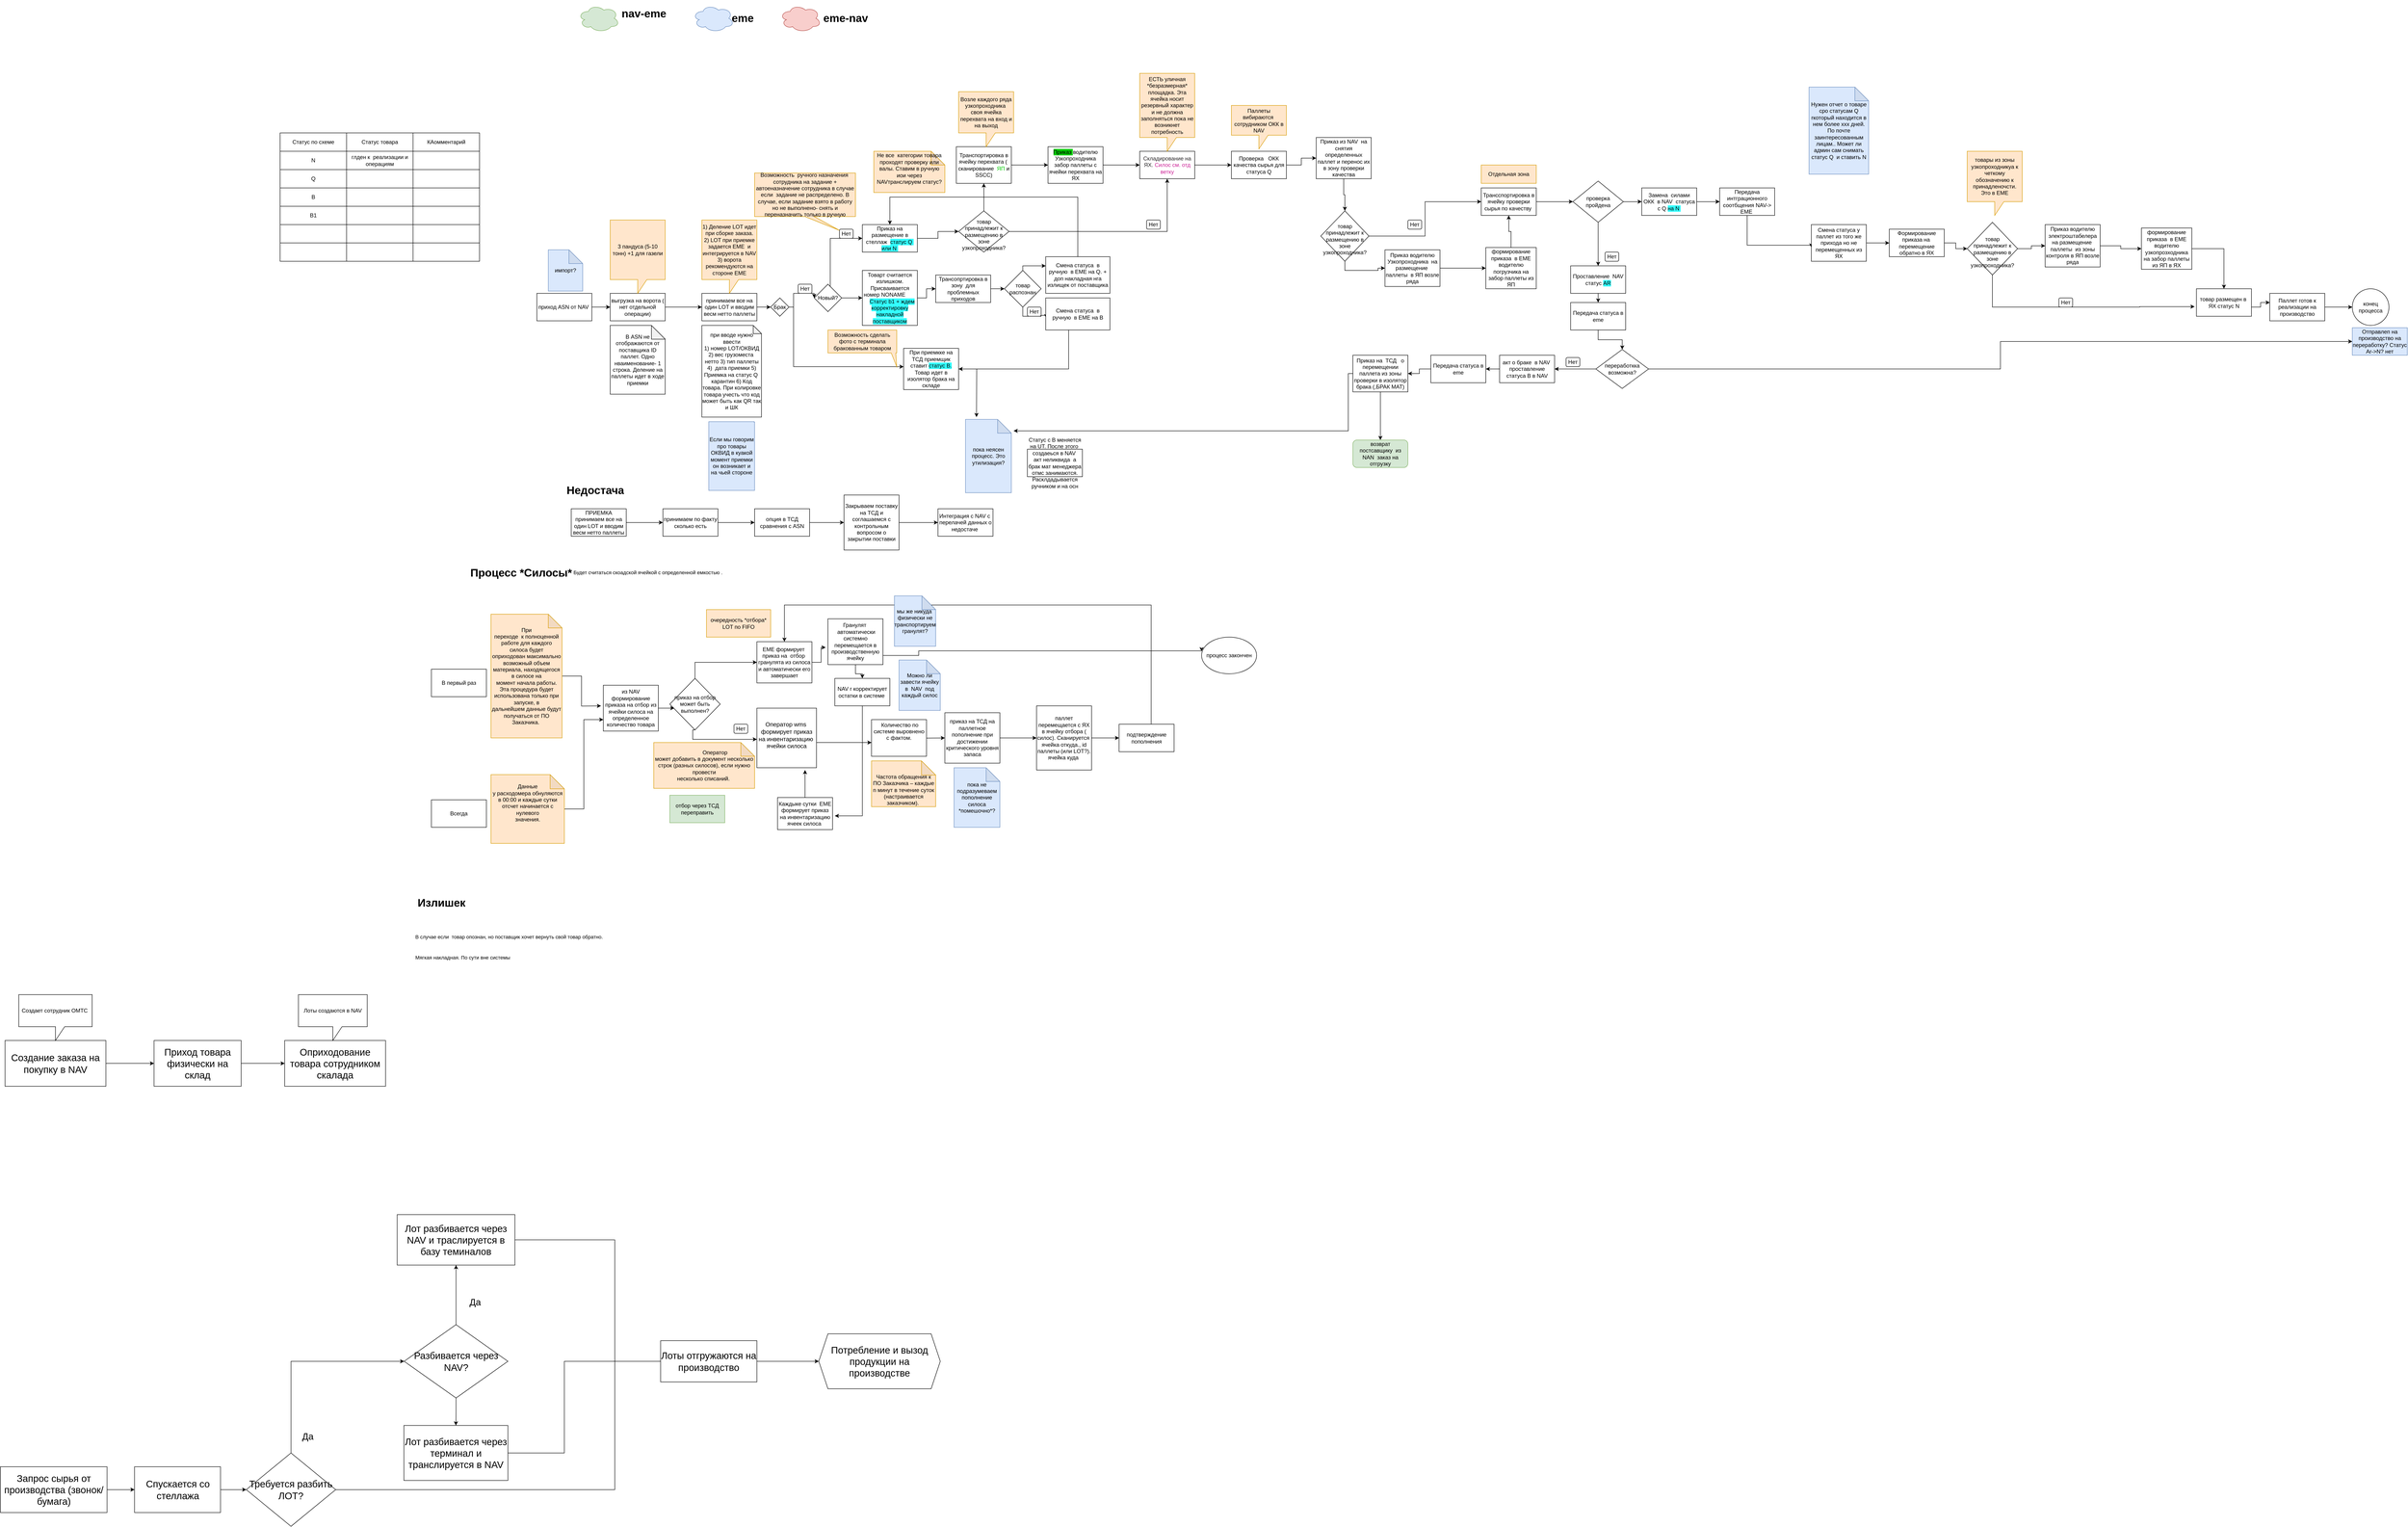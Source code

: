 <mxfile version="21.2.2" type="github" pages="2">
  <diagram name="приемка и размещение" id="CrtFjV_3kCp9laY5uxfz">
    <mxGraphModel dx="4449" dy="1491" grid="1" gridSize="10" guides="1" tooltips="1" connect="1" arrows="1" fold="1" page="0" pageScale="1" pageWidth="827" pageHeight="1169" math="0" shadow="0">
      <root>
        <mxCell id="0" />
        <mxCell id="1" parent="0" />
        <mxCell id="0CX0gfh7t1jQ4Vz-mI_5-5" value="" style="edgeStyle=orthogonalEdgeStyle;rounded=0;orthogonalLoop=1;jettySize=auto;html=1;" parent="1" source="0CX0gfh7t1jQ4Vz-mI_5-3" target="0CX0gfh7t1jQ4Vz-mI_5-6" edge="1">
          <mxGeometry relative="1" as="geometry">
            <mxPoint x="-800" y="290" as="targetPoint" />
          </mxGeometry>
        </mxCell>
        <mxCell id="0CX0gfh7t1jQ4Vz-mI_5-12" value="" style="edgeStyle=orthogonalEdgeStyle;rounded=0;orthogonalLoop=1;jettySize=auto;html=1;" parent="1" source="0CX0gfh7t1jQ4Vz-mI_5-3" target="0CX0gfh7t1jQ4Vz-mI_5-6" edge="1">
          <mxGeometry relative="1" as="geometry" />
        </mxCell>
        <mxCell id="0CX0gfh7t1jQ4Vz-mI_5-3" value="приход ASN от NAV&amp;nbsp;" style="rounded=0;whiteSpace=wrap;html=1;" parent="1" vertex="1">
          <mxGeometry x="-1020" y="260" width="120" height="60" as="geometry" />
        </mxCell>
        <mxCell id="0CX0gfh7t1jQ4Vz-mI_5-8" value="" style="edgeStyle=orthogonalEdgeStyle;rounded=0;orthogonalLoop=1;jettySize=auto;html=1;" parent="1" source="0CX0gfh7t1jQ4Vz-mI_5-6" target="0CX0gfh7t1jQ4Vz-mI_5-7" edge="1">
          <mxGeometry relative="1" as="geometry" />
        </mxCell>
        <mxCell id="0CX0gfh7t1jQ4Vz-mI_5-6" value="выгрузка на ворота ( нет отдельной операции)" style="rounded=0;whiteSpace=wrap;html=1;" parent="1" vertex="1">
          <mxGeometry x="-860" y="260" width="120" height="60" as="geometry" />
        </mxCell>
        <mxCell id="0CX0gfh7t1jQ4Vz-mI_5-7" value="принимаем все на один LOT и вводим весм нетто паллеты" style="whiteSpace=wrap;html=1;rounded=0;" parent="1" vertex="1">
          <mxGeometry x="-660" y="260" width="120" height="60" as="geometry" />
        </mxCell>
        <mxCell id="0CX0gfh7t1jQ4Vz-mI_5-14" value="3 пандуса (5-10 тонн) +1 для газели" style="shape=callout;whiteSpace=wrap;html=1;perimeter=calloutPerimeter;fillColor=#ffe6cc;strokeColor=#d79b00;" parent="1" vertex="1">
          <mxGeometry x="-860" y="100" width="120" height="160" as="geometry" />
        </mxCell>
        <mxCell id="0CX0gfh7t1jQ4Vz-mI_5-15" value="1) Деление LOT идет при сборке заказа. 2) LOT при приемке задается EME&amp;nbsp; и интегрируется в NAV 3) ворота рекомендуются на стороне EME" style="shape=callout;whiteSpace=wrap;html=1;perimeter=calloutPerimeter;fillColor=#ffe6cc;strokeColor=#d79b00;" parent="1" vertex="1">
          <mxGeometry x="-660" y="100" width="120" height="160" as="geometry" />
        </mxCell>
        <mxCell id="0CX0gfh7t1jQ4Vz-mI_5-16" value="при вводе нужно ввести&lt;br&gt;1) номер LOT/ОКВИД&lt;br&gt;2) вес грузоместа&amp;nbsp; нетто 3) тип паллеты 4)&amp;nbsp; дата приемки 5) Приемка на статус Q&amp;nbsp; карантин 6) Код товара. При колировке товара учесть что код может быть как QR так и ШК" style="shape=note;whiteSpace=wrap;html=1;backgroundOutline=1;darkOpacity=0.05;size=18;" parent="1" vertex="1">
          <mxGeometry x="-660" y="330" width="130" height="200" as="geometry" />
        </mxCell>
        <mxCell id="0CX0gfh7t1jQ4Vz-mI_5-17" value="В ASN не отображаются от поставщика ID паллет. Одно нваименование- 1 строка. Деление на паллеты идет в ходе приемки" style="shape=note;whiteSpace=wrap;html=1;backgroundOutline=1;darkOpacity=0.05;" parent="1" vertex="1">
          <mxGeometry x="-860" y="330" width="120" height="150" as="geometry" />
        </mxCell>
        <mxCell id="0CX0gfh7t1jQ4Vz-mI_5-87" value="" style="edgeStyle=orthogonalEdgeStyle;rounded=0;orthogonalLoop=1;jettySize=auto;html=1;entryX=0.325;entryY=0;entryDx=0;entryDy=0;entryPerimeter=0;" parent="1" source="0CX0gfh7t1jQ4Vz-mI_5-21" edge="1">
          <mxGeometry relative="1" as="geometry">
            <mxPoint x="-61" y="530" as="targetPoint" />
          </mxGeometry>
        </mxCell>
        <mxCell id="0CX0gfh7t1jQ4Vz-mI_5-21" value="При приемкке на ТСД приемщик ставит &lt;span style=&quot;background-color: rgb(51, 255, 255);&quot;&gt;статус B.&lt;/span&gt; Товар идет в изолятор брака на складе" style="whiteSpace=wrap;html=1;rounded=0;" parent="1" vertex="1">
          <mxGeometry x="-220" y="380" width="120" height="90" as="geometry" />
        </mxCell>
        <mxCell id="0CX0gfh7t1jQ4Vz-mI_5-26" value="" style="edgeStyle=orthogonalEdgeStyle;rounded=0;orthogonalLoop=1;jettySize=auto;html=1;" parent="1" source="0CX0gfh7t1jQ4Vz-mI_5-7" target="0CX0gfh7t1jQ4Vz-mI_5-24" edge="1">
          <mxGeometry relative="1" as="geometry">
            <mxPoint x="-540" y="290" as="sourcePoint" />
            <mxPoint x="-420" y="270" as="targetPoint" />
            <Array as="points">
              <mxPoint x="-480" y="290" />
              <mxPoint x="-480" y="290" />
            </Array>
          </mxGeometry>
        </mxCell>
        <mxCell id="0CX0gfh7t1jQ4Vz-mI_5-29" style="edgeStyle=orthogonalEdgeStyle;rounded=0;orthogonalLoop=1;jettySize=auto;html=1;" parent="1" source="0CX0gfh7t1jQ4Vz-mI_5-24" edge="1">
          <mxGeometry relative="1" as="geometry">
            <mxPoint x="-220" y="420" as="targetPoint" />
            <Array as="points">
              <mxPoint x="-460" y="290" />
              <mxPoint x="-460" y="420" />
              <mxPoint x="-220" y="420" />
            </Array>
          </mxGeometry>
        </mxCell>
        <mxCell id="0CX0gfh7t1jQ4Vz-mI_5-30" style="edgeStyle=orthogonalEdgeStyle;rounded=0;orthogonalLoop=1;jettySize=auto;html=1;exitX=1;exitY=0.5;exitDx=0;exitDy=0;entryX=0;entryY=0.5;entryDx=0;entryDy=0;" parent="1" source="0CX0gfh7t1jQ4Vz-mI_5-24" target="0CX0gfh7t1jQ4Vz-mI_5-39" edge="1">
          <mxGeometry relative="1" as="geometry">
            <mxPoint x="-430" y="240" as="targetPoint" />
            <Array as="points">
              <mxPoint x="-460" y="290" />
              <mxPoint x="-460" y="260" />
              <mxPoint x="-415" y="260" />
            </Array>
          </mxGeometry>
        </mxCell>
        <mxCell id="0CX0gfh7t1jQ4Vz-mI_5-24" value="Брак" style="rhombus;whiteSpace=wrap;html=1;" parent="1" vertex="1">
          <mxGeometry x="-510" y="270" width="40" height="40" as="geometry" />
        </mxCell>
        <mxCell id="0CX0gfh7t1jQ4Vz-mI_5-38" value="Нет" style="rounded=1;whiteSpace=wrap;html=1;" parent="1" vertex="1">
          <mxGeometry x="-450" y="240" width="30" height="20" as="geometry" />
        </mxCell>
        <mxCell id="0CX0gfh7t1jQ4Vz-mI_5-43" value="" style="edgeStyle=orthogonalEdgeStyle;rounded=0;orthogonalLoop=1;jettySize=auto;html=1;" parent="1" source="0CX0gfh7t1jQ4Vz-mI_5-39" target="0CX0gfh7t1jQ4Vz-mI_5-42" edge="1">
          <mxGeometry relative="1" as="geometry">
            <Array as="points">
              <mxPoint x="-380" y="140" />
            </Array>
          </mxGeometry>
        </mxCell>
        <mxCell id="0CX0gfh7t1jQ4Vz-mI_5-47" value="" style="edgeStyle=orthogonalEdgeStyle;rounded=0;orthogonalLoop=1;jettySize=auto;html=1;" parent="1" source="0CX0gfh7t1jQ4Vz-mI_5-39" target="0CX0gfh7t1jQ4Vz-mI_5-46" edge="1">
          <mxGeometry relative="1" as="geometry" />
        </mxCell>
        <mxCell id="0CX0gfh7t1jQ4Vz-mI_5-39" value="Новый?" style="rhombus;whiteSpace=wrap;html=1;" parent="1" vertex="1">
          <mxGeometry x="-415" y="240" width="60" height="60" as="geometry" />
        </mxCell>
        <mxCell id="0CX0gfh7t1jQ4Vz-mI_5-62" value="" style="edgeStyle=orthogonalEdgeStyle;rounded=0;orthogonalLoop=1;jettySize=auto;html=1;entryX=0;entryY=0.5;entryDx=0;entryDy=0;" parent="1" source="0CX0gfh7t1jQ4Vz-mI_5-42" target="0CX0gfh7t1jQ4Vz-mI_5-89" edge="1">
          <mxGeometry relative="1" as="geometry">
            <mxPoint x="-110" y="140" as="targetPoint" />
          </mxGeometry>
        </mxCell>
        <mxCell id="0CX0gfh7t1jQ4Vz-mI_5-42" value="Приказ на размещение в стеллаж&amp;nbsp;&amp;nbsp;&lt;span style=&quot;background-color: rgb(51, 255, 255);&quot;&gt;статус Q&amp;nbsp; или N&amp;nbsp;&lt;/span&gt;" style="whiteSpace=wrap;html=1;" parent="1" vertex="1">
          <mxGeometry x="-310" y="110" width="120" height="60" as="geometry" />
        </mxCell>
        <mxCell id="0CX0gfh7t1jQ4Vz-mI_5-51" value="" style="edgeStyle=orthogonalEdgeStyle;rounded=0;orthogonalLoop=1;jettySize=auto;html=1;" parent="1" source="0CX0gfh7t1jQ4Vz-mI_5-46" target="0CX0gfh7t1jQ4Vz-mI_5-50" edge="1">
          <mxGeometry relative="1" as="geometry" />
        </mxCell>
        <mxCell id="0CX0gfh7t1jQ4Vz-mI_5-46" value="Товарт считается излишком. Присваивается номер NONAME&amp;nbsp; &amp;nbsp; &amp;nbsp; &amp;nbsp; &amp;nbsp; &amp;nbsp;&lt;span style=&quot;background-color: rgb(51, 255, 255);&quot;&gt;Статус b1 + ждем корректировку накладной поставщиком&lt;/span&gt;" style="whiteSpace=wrap;html=1;" parent="1" vertex="1">
          <mxGeometry x="-310" y="210" width="120" height="120" as="geometry" />
        </mxCell>
        <mxCell id="0CX0gfh7t1jQ4Vz-mI_5-48" value="Нет" style="rounded=1;whiteSpace=wrap;html=1;" parent="1" vertex="1">
          <mxGeometry x="-360" y="120" width="30" height="20" as="geometry" />
        </mxCell>
        <mxCell id="0CX0gfh7t1jQ4Vz-mI_5-50" value="Трансопртировка в зону&amp;nbsp; для проблемных приходов" style="whiteSpace=wrap;html=1;" parent="1" vertex="1">
          <mxGeometry x="-150" y="220" width="120" height="60" as="geometry" />
        </mxCell>
        <mxCell id="0CX0gfh7t1jQ4Vz-mI_5-55" value="" style="edgeStyle=orthogonalEdgeStyle;rounded=0;orthogonalLoop=1;jettySize=auto;html=1;" parent="1" source="0CX0gfh7t1jQ4Vz-mI_5-50" target="0CX0gfh7t1jQ4Vz-mI_5-54" edge="1">
          <mxGeometry relative="1" as="geometry">
            <mxPoint x="-30" y="250" as="sourcePoint" />
            <mxPoint x="90" y="240" as="targetPoint" />
          </mxGeometry>
        </mxCell>
        <mxCell id="0CX0gfh7t1jQ4Vz-mI_5-60" style="edgeStyle=orthogonalEdgeStyle;rounded=0;orthogonalLoop=1;jettySize=auto;html=1;entryX=0.5;entryY=0;entryDx=0;entryDy=0;" parent="1" source="0CX0gfh7t1jQ4Vz-mI_5-71" target="0CX0gfh7t1jQ4Vz-mI_5-42" edge="1">
          <mxGeometry relative="1" as="geometry">
            <mxPoint x="140" y="250" as="sourcePoint" />
            <mxPoint x="-250" y="100" as="targetPoint" />
            <Array as="points">
              <mxPoint x="-250" y="50" />
            </Array>
          </mxGeometry>
        </mxCell>
        <mxCell id="0CX0gfh7t1jQ4Vz-mI_5-78" style="edgeStyle=orthogonalEdgeStyle;rounded=0;orthogonalLoop=1;jettySize=auto;html=1;" parent="1" source="0CX0gfh7t1jQ4Vz-mI_5-54" edge="1">
          <mxGeometry relative="1" as="geometry">
            <mxPoint x="90" y="200" as="targetPoint" />
            <Array as="points">
              <mxPoint x="40" y="200" />
            </Array>
          </mxGeometry>
        </mxCell>
        <mxCell id="0CX0gfh7t1jQ4Vz-mI_5-54" value="товар распознан" style="rhombus;whiteSpace=wrap;html=1;" parent="1" vertex="1">
          <mxGeometry y="210" width="80" height="80" as="geometry" />
        </mxCell>
        <mxCell id="0CX0gfh7t1jQ4Vz-mI_5-59" value="Нет" style="rounded=1;whiteSpace=wrap;html=1;" parent="1" vertex="1">
          <mxGeometry x="50" y="290" width="30" height="20" as="geometry" />
        </mxCell>
        <mxCell id="0CX0gfh7t1jQ4Vz-mI_5-63" value="" style="ellipse;shape=cloud;whiteSpace=wrap;html=1;fillColor=#d5e8d4;strokeColor=#82b366;" parent="1" vertex="1">
          <mxGeometry x="-930" y="-370" width="90" height="60" as="geometry" />
        </mxCell>
        <mxCell id="0CX0gfh7t1jQ4Vz-mI_5-64" value="&lt;h1&gt;&amp;nbsp; &amp;nbsp;nav-eme&amp;nbsp; &amp;nbsp; &amp;nbsp; &amp;nbsp; &amp;nbsp;&lt;/h1&gt;" style="text;html=1;strokeColor=none;fillColor=none;spacing=5;spacingTop=-20;whiteSpace=wrap;overflow=hidden;rounded=0;" parent="1" vertex="1">
          <mxGeometry x="-860" y="-370" width="140" height="60" as="geometry" />
        </mxCell>
        <mxCell id="0CX0gfh7t1jQ4Vz-mI_5-65" value="" style="ellipse;shape=cloud;whiteSpace=wrap;html=1;fillColor=#dae8fc;strokeColor=#6c8ebf;" parent="1" vertex="1">
          <mxGeometry x="-680" y="-370" width="90" height="60" as="geometry" />
        </mxCell>
        <mxCell id="0CX0gfh7t1jQ4Vz-mI_5-66" value="&lt;h1&gt;&amp;nbsp; &amp;nbsp;eme&amp;nbsp; &amp;nbsp; &amp;nbsp; &amp;nbsp; &amp;nbsp;&lt;/h1&gt;" style="text;html=1;strokeColor=none;fillColor=none;spacing=5;spacingTop=-20;whiteSpace=wrap;overflow=hidden;rounded=0;" parent="1" vertex="1">
          <mxGeometry x="-620" y="-360" width="140" height="60" as="geometry" />
        </mxCell>
        <mxCell id="0CX0gfh7t1jQ4Vz-mI_5-67" value="" style="ellipse;shape=cloud;whiteSpace=wrap;html=1;fillColor=#f8cecc;strokeColor=#b85450;" parent="1" vertex="1">
          <mxGeometry x="-490" y="-370" width="90" height="60" as="geometry" />
        </mxCell>
        <mxCell id="0CX0gfh7t1jQ4Vz-mI_5-68" value="&lt;h1&gt;&amp;nbsp; &amp;nbsp;eme-nav&amp;nbsp; &amp;nbsp; &amp;nbsp; &amp;nbsp; &amp;nbsp;&lt;/h1&gt;" style="text;html=1;strokeColor=none;fillColor=none;spacing=5;spacingTop=-20;whiteSpace=wrap;overflow=hidden;rounded=0;" parent="1" vertex="1">
          <mxGeometry x="-420" y="-360" width="140" height="60" as="geometry" />
        </mxCell>
        <mxCell id="0CX0gfh7t1jQ4Vz-mI_5-92" value="" style="edgeStyle=orthogonalEdgeStyle;rounded=0;orthogonalLoop=1;jettySize=auto;html=1;" parent="1" source="0CX0gfh7t1jQ4Vz-mI_5-69" target="0CX0gfh7t1jQ4Vz-mI_5-91" edge="1">
          <mxGeometry relative="1" as="geometry" />
        </mxCell>
        <mxCell id="0CX0gfh7t1jQ4Vz-mI_5-69" value="Транспортировка в ячейку перехвата (&amp;nbsp; сканирование&amp;nbsp; &lt;font color=&quot;#00cc00&quot;&gt;ЯП&lt;/font&gt; и SSCC)" style="whiteSpace=wrap;html=1;" parent="1" vertex="1">
          <mxGeometry x="-105" y="-60" width="120" height="80" as="geometry" />
        </mxCell>
        <mxCell id="0CX0gfh7t1jQ4Vz-mI_5-71" value="Смена статуса&amp;nbsp; в ручную&amp;nbsp; в EME на Q. + доп накладная нга излищек от поставщика" style="whiteSpace=wrap;html=1;" parent="1" vertex="1">
          <mxGeometry x="90" y="180" width="140" height="80" as="geometry" />
        </mxCell>
        <mxCell id="0CX0gfh7t1jQ4Vz-mI_5-83" value="" style="edgeStyle=orthogonalEdgeStyle;rounded=0;orthogonalLoop=1;jettySize=auto;html=1;entryX=0.008;entryY=0.633;entryDx=0;entryDy=0;exitX=0.5;exitY=1;exitDx=0;exitDy=0;entryPerimeter=0;" parent="1" source="0CX0gfh7t1jQ4Vz-mI_5-54" target="0CX0gfh7t1jQ4Vz-mI_5-81" edge="1">
          <mxGeometry relative="1" as="geometry">
            <Array as="points">
              <mxPoint x="40" y="310" />
              <mxPoint x="80" y="310" />
              <mxPoint x="80" y="308" />
            </Array>
          </mxGeometry>
        </mxCell>
        <mxCell id="0CX0gfh7t1jQ4Vz-mI_5-85" style="edgeStyle=orthogonalEdgeStyle;rounded=0;orthogonalLoop=1;jettySize=auto;html=1;entryX=1;entryY=0.5;entryDx=0;entryDy=0;" parent="1" source="0CX0gfh7t1jQ4Vz-mI_5-81" target="0CX0gfh7t1jQ4Vz-mI_5-21" edge="1">
          <mxGeometry relative="1" as="geometry">
            <mxPoint x="-90" y="360" as="targetPoint" />
            <Array as="points">
              <mxPoint x="140" y="425" />
            </Array>
          </mxGeometry>
        </mxCell>
        <mxCell id="0CX0gfh7t1jQ4Vz-mI_5-81" value="Смена статуса&amp;nbsp; в ручную&amp;nbsp; в EME на В" style="whiteSpace=wrap;html=1;" parent="1" vertex="1">
          <mxGeometry x="90" y="270" width="140" height="70" as="geometry" />
        </mxCell>
        <mxCell id="0CX0gfh7t1jQ4Vz-mI_5-88" value="Возле каждого ряда узкопроходника&amp;nbsp; своя ячейка перехвата на вход и на выход" style="shape=callout;whiteSpace=wrap;html=1;perimeter=calloutPerimeter;fillColor=#ffe6cc;strokeColor=#d79b00;" parent="1" vertex="1">
          <mxGeometry x="-100" y="-180" width="120" height="120" as="geometry" />
        </mxCell>
        <mxCell id="0CX0gfh7t1jQ4Vz-mI_5-96" value="" style="edgeStyle=orthogonalEdgeStyle;rounded=0;orthogonalLoop=1;jettySize=auto;html=1;entryX=0.5;entryY=1;entryDx=0;entryDy=0;" parent="1" source="0CX0gfh7t1jQ4Vz-mI_5-89" target="0CX0gfh7t1jQ4Vz-mI_5-93" edge="1">
          <mxGeometry relative="1" as="geometry">
            <mxPoint x="340" y="90" as="targetPoint" />
          </mxGeometry>
        </mxCell>
        <mxCell id="0CX0gfh7t1jQ4Vz-mI_5-97" value="" style="edgeStyle=orthogonalEdgeStyle;rounded=0;orthogonalLoop=1;jettySize=auto;html=1;" parent="1" source="0CX0gfh7t1jQ4Vz-mI_5-89" target="0CX0gfh7t1jQ4Vz-mI_5-69" edge="1">
          <mxGeometry relative="1" as="geometry" />
        </mxCell>
        <mxCell id="0CX0gfh7t1jQ4Vz-mI_5-89" value="&lt;br&gt;товар принадлежит к размещению в зоне узкопроходника?" style="rhombus;whiteSpace=wrap;html=1;" parent="1" vertex="1">
          <mxGeometry x="-100" y="80" width="110" height="90" as="geometry" />
        </mxCell>
        <mxCell id="0CX0gfh7t1jQ4Vz-mI_5-94" value="" style="edgeStyle=orthogonalEdgeStyle;rounded=0;orthogonalLoop=1;jettySize=auto;html=1;" parent="1" source="0CX0gfh7t1jQ4Vz-mI_5-91" target="0CX0gfh7t1jQ4Vz-mI_5-93" edge="1">
          <mxGeometry relative="1" as="geometry" />
        </mxCell>
        <mxCell id="0CX0gfh7t1jQ4Vz-mI_5-91" value="&lt;span style=&quot;background-color: rgb(0, 204, 0);&quot;&gt;Приказ &lt;/span&gt;водителю Узкопроходника забор паллеты с ячейки перехвата на ЯХ" style="whiteSpace=wrap;html=1;" parent="1" vertex="1">
          <mxGeometry x="95" y="-60" width="120" height="80" as="geometry" />
        </mxCell>
        <mxCell id="0CX0gfh7t1jQ4Vz-mI_5-100" value="" style="edgeStyle=orthogonalEdgeStyle;rounded=0;orthogonalLoop=1;jettySize=auto;html=1;" parent="1" source="0CX0gfh7t1jQ4Vz-mI_5-93" target="0CX0gfh7t1jQ4Vz-mI_5-99" edge="1">
          <mxGeometry relative="1" as="geometry" />
        </mxCell>
        <mxCell id="0CX0gfh7t1jQ4Vz-mI_5-93" value="&lt;font color=&quot;#282527&quot;&gt;Складирование на ЯХ.&lt;/font&gt;&lt;font color=&quot;#cb2095&quot;&gt; Силос см. отд ветку&lt;/font&gt;" style="whiteSpace=wrap;html=1;" parent="1" vertex="1">
          <mxGeometry x="295" y="-50" width="120" height="60" as="geometry" />
        </mxCell>
        <mxCell id="0CX0gfh7t1jQ4Vz-mI_5-98" value="Нет" style="rounded=1;whiteSpace=wrap;html=1;" parent="1" vertex="1">
          <mxGeometry x="310" y="100" width="30" height="20" as="geometry" />
        </mxCell>
        <mxCell id="0CX0gfh7t1jQ4Vz-mI_5-102" style="edgeStyle=orthogonalEdgeStyle;rounded=0;orthogonalLoop=1;jettySize=auto;html=1;entryX=0;entryY=0.5;entryDx=0;entryDy=0;entryPerimeter=0;" parent="1" source="0CX0gfh7t1jQ4Vz-mI_5-99" target="0CX0gfh7t1jQ4Vz-mI_5-105" edge="1">
          <mxGeometry relative="1" as="geometry" />
        </mxCell>
        <mxCell id="0CX0gfh7t1jQ4Vz-mI_5-99" value="Проверка&amp;nbsp; &amp;nbsp;ОКК качества сырья для статуса Q" style="whiteSpace=wrap;html=1;" parent="1" vertex="1">
          <mxGeometry x="495" y="-50" width="120" height="60" as="geometry" />
        </mxCell>
        <mxCell id="0CX0gfh7t1jQ4Vz-mI_5-112" style="edgeStyle=orthogonalEdgeStyle;rounded=0;orthogonalLoop=1;jettySize=auto;html=1;entryX=0;entryY=0.5;entryDx=0;entryDy=0;" parent="1" source="0CX0gfh7t1jQ4Vz-mI_5-101" target="0CX0gfh7t1jQ4Vz-mI_5-108" edge="1">
          <mxGeometry relative="1" as="geometry" />
        </mxCell>
        <mxCell id="0CX0gfh7t1jQ4Vz-mI_5-114" value="" style="edgeStyle=orthogonalEdgeStyle;rounded=0;orthogonalLoop=1;jettySize=auto;html=1;entryX=0;entryY=0.5;entryDx=0;entryDy=0;exitX=0.5;exitY=1;exitDx=0;exitDy=0;" parent="1" source="0CX0gfh7t1jQ4Vz-mI_5-101" target="0CX0gfh7t1jQ4Vz-mI_5-103" edge="1">
          <mxGeometry relative="1" as="geometry">
            <mxPoint x="740" y="255" as="targetPoint" />
          </mxGeometry>
        </mxCell>
        <mxCell id="0CX0gfh7t1jQ4Vz-mI_5-101" value="&lt;br&gt;товар принадлежит к размещению в зоне узкопроходника?" style="rhombus;whiteSpace=wrap;html=1;" parent="1" vertex="1">
          <mxGeometry x="690" y="80" width="105" height="110" as="geometry" />
        </mxCell>
        <mxCell id="Qgvaj25bDJUvLUBIcNf1-14" style="edgeStyle=orthogonalEdgeStyle;rounded=0;orthogonalLoop=1;jettySize=auto;html=1;entryX=0;entryY=0.5;entryDx=0;entryDy=0;" parent="1" source="0CX0gfh7t1jQ4Vz-mI_5-103" target="Qgvaj25bDJUvLUBIcNf1-6" edge="1">
          <mxGeometry relative="1" as="geometry" />
        </mxCell>
        <mxCell id="0CX0gfh7t1jQ4Vz-mI_5-103" value="Приказ водителю Узкопроходника&amp;nbsp; на размещение&amp;nbsp; паллеты&amp;nbsp; в ЯП возле ряда" style="whiteSpace=wrap;html=1;" parent="1" vertex="1">
          <mxGeometry x="830" y="165" width="120" height="80" as="geometry" />
        </mxCell>
        <mxCell id="0CX0gfh7t1jQ4Vz-mI_5-116" style="edgeStyle=orthogonalEdgeStyle;rounded=0;orthogonalLoop=1;jettySize=auto;html=1;" parent="1" source="0CX0gfh7t1jQ4Vz-mI_5-105" target="0CX0gfh7t1jQ4Vz-mI_5-101" edge="1">
          <mxGeometry relative="1" as="geometry" />
        </mxCell>
        <mxCell id="0CX0gfh7t1jQ4Vz-mI_5-105" value="Приказ из NAV&amp;nbsp; на снятия определенных паллет и перенос их в зону проверки качества" style="whiteSpace=wrap;html=1;" parent="1" vertex="1">
          <mxGeometry x="680" y="-80" width="120" height="90" as="geometry" />
        </mxCell>
        <mxCell id="0CX0gfh7t1jQ4Vz-mI_5-107" value="Нет" style="rounded=1;whiteSpace=wrap;html=1;" parent="1" vertex="1">
          <mxGeometry x="880" y="100" width="30" height="20" as="geometry" />
        </mxCell>
        <mxCell id="0CX0gfh7t1jQ4Vz-mI_5-121" value="" style="edgeStyle=orthogonalEdgeStyle;rounded=0;orthogonalLoop=1;jettySize=auto;html=1;" parent="1" source="0CX0gfh7t1jQ4Vz-mI_5-108" edge="1">
          <mxGeometry relative="1" as="geometry">
            <mxPoint x="1240" y="60" as="targetPoint" />
          </mxGeometry>
        </mxCell>
        <mxCell id="0CX0gfh7t1jQ4Vz-mI_5-108" value="Трансспортировка в ячейку проверки сырья по качеству&amp;nbsp;" style="whiteSpace=wrap;html=1;" parent="1" vertex="1">
          <mxGeometry x="1040" y="30" width="120" height="60" as="geometry" />
        </mxCell>
        <mxCell id="0CX0gfh7t1jQ4Vz-mI_5-118" value="Отдельная зона" style="shape=note;whiteSpace=wrap;html=1;backgroundOutline=1;darkOpacity=0.05;fillColor=#ffe6cc;strokeColor=#d79b00;size=0;" parent="1" vertex="1">
          <mxGeometry x="1040" y="-20" width="120" height="40" as="geometry" />
        </mxCell>
        <mxCell id="0CX0gfh7t1jQ4Vz-mI_5-119" value="ЕСТЬ уличная *безразмерная* площадка. Эта ячейка носит резервный характер и не должна заполняться пока не возникнет потребность" style="shape=callout;whiteSpace=wrap;html=1;perimeter=calloutPerimeter;fillColor=#ffe6cc;strokeColor=#d79b00;" parent="1" vertex="1">
          <mxGeometry x="295" y="-220" width="120" height="170" as="geometry" />
        </mxCell>
        <mxCell id="0CX0gfh7t1jQ4Vz-mI_5-124" value="" style="edgeStyle=orthogonalEdgeStyle;rounded=0;orthogonalLoop=1;jettySize=auto;html=1;" parent="1" source="0CX0gfh7t1jQ4Vz-mI_5-122" target="0CX0gfh7t1jQ4Vz-mI_5-123" edge="1">
          <mxGeometry relative="1" as="geometry" />
        </mxCell>
        <mxCell id="0CX0gfh7t1jQ4Vz-mI_5-126" value="" style="edgeStyle=orthogonalEdgeStyle;rounded=0;orthogonalLoop=1;jettySize=auto;html=1;" parent="1" source="0CX0gfh7t1jQ4Vz-mI_5-122" target="0CX0gfh7t1jQ4Vz-mI_5-125" edge="1">
          <mxGeometry relative="1" as="geometry" />
        </mxCell>
        <mxCell id="0CX0gfh7t1jQ4Vz-mI_5-179" style="edgeStyle=orthogonalEdgeStyle;rounded=0;orthogonalLoop=1;jettySize=auto;html=1;entryX=0;entryY=0.5;entryDx=0;entryDy=0;" parent="1" source="0CX0gfh7t1jQ4Vz-mI_5-122" target="0CX0gfh7t1jQ4Vz-mI_5-177" edge="1">
          <mxGeometry relative="1" as="geometry" />
        </mxCell>
        <mxCell id="0CX0gfh7t1jQ4Vz-mI_5-122" value="проверка пройдена" style="rhombus;whiteSpace=wrap;html=1;" parent="1" vertex="1">
          <mxGeometry x="1240" y="15" width="110" height="90" as="geometry" />
        </mxCell>
        <mxCell id="0CX0gfh7t1jQ4Vz-mI_5-186" style="edgeStyle=orthogonalEdgeStyle;rounded=0;orthogonalLoop=1;jettySize=auto;html=1;" parent="1" source="0CX0gfh7t1jQ4Vz-mI_5-123" edge="1">
          <mxGeometry relative="1" as="geometry">
            <mxPoint x="1760" y="160" as="targetPoint" />
            <Array as="points">
              <mxPoint x="1620" y="155" />
            </Array>
          </mxGeometry>
        </mxCell>
        <mxCell id="0CX0gfh7t1jQ4Vz-mI_5-123" value="Передача интграционного соотбщения NAV-&amp;gt; EME&amp;nbsp;" style="whiteSpace=wrap;html=1;" parent="1" vertex="1">
          <mxGeometry x="1560" y="30" width="120" height="60" as="geometry" />
        </mxCell>
        <mxCell id="0CX0gfh7t1jQ4Vz-mI_5-191" value="" style="edgeStyle=orthogonalEdgeStyle;rounded=0;orthogonalLoop=1;jettySize=auto;html=1;" parent="1" source="0CX0gfh7t1jQ4Vz-mI_5-125" target="0CX0gfh7t1jQ4Vz-mI_5-190" edge="1">
          <mxGeometry relative="1" as="geometry" />
        </mxCell>
        <mxCell id="0CX0gfh7t1jQ4Vz-mI_5-125" value="Проставление&amp;nbsp; NAV статус &lt;span style=&quot;background-color: rgb(51, 255, 255);&quot;&gt;AR&lt;/span&gt;" style="whiteSpace=wrap;html=1;" parent="1" vertex="1">
          <mxGeometry x="1235" y="200" width="120" height="60" as="geometry" />
        </mxCell>
        <mxCell id="0CX0gfh7t1jQ4Vz-mI_5-127" value="Нет" style="rounded=1;whiteSpace=wrap;html=1;" parent="1" vertex="1">
          <mxGeometry x="1310" y="170" width="30" height="20" as="geometry" />
        </mxCell>
        <mxCell id="0CX0gfh7t1jQ4Vz-mI_5-129" value="пока неясен процесс. Это утилизация?&lt;br&gt;" style="shape=note;whiteSpace=wrap;html=1;backgroundOutline=1;darkOpacity=0.05;fillColor=#dae8fc;strokeColor=#6c8ebf;" parent="1" vertex="1">
          <mxGeometry x="-85" y="535" width="100" height="160" as="geometry" />
        </mxCell>
        <mxCell id="0CX0gfh7t1jQ4Vz-mI_5-139" value="" style="shape=table;startSize=0;container=1;collapsible=0;childLayout=tableLayout;" parent="1" vertex="1">
          <mxGeometry x="-1580" y="-90" width="435" height="280" as="geometry" />
        </mxCell>
        <mxCell id="0CX0gfh7t1jQ4Vz-mI_5-140" value="" style="shape=tableRow;horizontal=0;startSize=0;swimlaneHead=0;swimlaneBody=0;strokeColor=inherit;top=0;left=0;bottom=0;right=0;collapsible=0;dropTarget=0;fillColor=none;points=[[0,0.5],[1,0.5]];portConstraint=eastwest;" parent="0CX0gfh7t1jQ4Vz-mI_5-139" vertex="1">
          <mxGeometry width="435" height="40" as="geometry" />
        </mxCell>
        <mxCell id="0CX0gfh7t1jQ4Vz-mI_5-141" value="Статус по схеме" style="shape=partialRectangle;html=1;whiteSpace=wrap;connectable=0;strokeColor=inherit;overflow=hidden;fillColor=none;top=0;left=0;bottom=0;right=0;pointerEvents=1;" parent="0CX0gfh7t1jQ4Vz-mI_5-140" vertex="1">
          <mxGeometry width="145" height="40" as="geometry">
            <mxRectangle width="145" height="40" as="alternateBounds" />
          </mxGeometry>
        </mxCell>
        <mxCell id="0CX0gfh7t1jQ4Vz-mI_5-142" value="Статус товара" style="shape=partialRectangle;html=1;whiteSpace=wrap;connectable=0;strokeColor=inherit;overflow=hidden;fillColor=none;top=0;left=0;bottom=0;right=0;pointerEvents=1;" parent="0CX0gfh7t1jQ4Vz-mI_5-140" vertex="1">
          <mxGeometry x="145" width="145" height="40" as="geometry">
            <mxRectangle width="145" height="40" as="alternateBounds" />
          </mxGeometry>
        </mxCell>
        <mxCell id="0CX0gfh7t1jQ4Vz-mI_5-168" value="КАомментарий" style="shape=partialRectangle;html=1;whiteSpace=wrap;connectable=0;strokeColor=inherit;overflow=hidden;fillColor=none;top=0;left=0;bottom=0;right=0;pointerEvents=1;" parent="0CX0gfh7t1jQ4Vz-mI_5-140" vertex="1">
          <mxGeometry x="290" width="145" height="40" as="geometry">
            <mxRectangle width="145" height="40" as="alternateBounds" />
          </mxGeometry>
        </mxCell>
        <mxCell id="0CX0gfh7t1jQ4Vz-mI_5-143" value="" style="shape=tableRow;horizontal=0;startSize=0;swimlaneHead=0;swimlaneBody=0;strokeColor=inherit;top=0;left=0;bottom=0;right=0;collapsible=0;dropTarget=0;fillColor=none;points=[[0,0.5],[1,0.5]];portConstraint=eastwest;" parent="0CX0gfh7t1jQ4Vz-mI_5-139" vertex="1">
          <mxGeometry y="40" width="435" height="40" as="geometry" />
        </mxCell>
        <mxCell id="0CX0gfh7t1jQ4Vz-mI_5-144" value="N" style="shape=partialRectangle;html=1;whiteSpace=wrap;connectable=0;strokeColor=inherit;overflow=hidden;fillColor=none;top=0;left=0;bottom=0;right=0;pointerEvents=1;" parent="0CX0gfh7t1jQ4Vz-mI_5-143" vertex="1">
          <mxGeometry width="145" height="40" as="geometry">
            <mxRectangle width="145" height="40" as="alternateBounds" />
          </mxGeometry>
        </mxCell>
        <mxCell id="0CX0gfh7t1jQ4Vz-mI_5-145" value="глден к&amp;nbsp; реализации и операциям" style="shape=partialRectangle;html=1;whiteSpace=wrap;connectable=0;strokeColor=inherit;overflow=hidden;fillColor=none;top=0;left=0;bottom=0;right=0;pointerEvents=1;" parent="0CX0gfh7t1jQ4Vz-mI_5-143" vertex="1">
          <mxGeometry x="145" width="145" height="40" as="geometry">
            <mxRectangle width="145" height="40" as="alternateBounds" />
          </mxGeometry>
        </mxCell>
        <mxCell id="0CX0gfh7t1jQ4Vz-mI_5-169" style="shape=partialRectangle;html=1;whiteSpace=wrap;connectable=0;strokeColor=inherit;overflow=hidden;fillColor=none;top=0;left=0;bottom=0;right=0;pointerEvents=1;" parent="0CX0gfh7t1jQ4Vz-mI_5-143" vertex="1">
          <mxGeometry x="290" width="145" height="40" as="geometry">
            <mxRectangle width="145" height="40" as="alternateBounds" />
          </mxGeometry>
        </mxCell>
        <mxCell id="0CX0gfh7t1jQ4Vz-mI_5-146" value="" style="shape=tableRow;horizontal=0;startSize=0;swimlaneHead=0;swimlaneBody=0;strokeColor=inherit;top=0;left=0;bottom=0;right=0;collapsible=0;dropTarget=0;fillColor=none;points=[[0,0.5],[1,0.5]];portConstraint=eastwest;" parent="0CX0gfh7t1jQ4Vz-mI_5-139" vertex="1">
          <mxGeometry y="80" width="435" height="40" as="geometry" />
        </mxCell>
        <mxCell id="0CX0gfh7t1jQ4Vz-mI_5-147" value="Q" style="shape=partialRectangle;html=1;whiteSpace=wrap;connectable=0;strokeColor=inherit;overflow=hidden;fillColor=none;top=0;left=0;bottom=0;right=0;pointerEvents=1;" parent="0CX0gfh7t1jQ4Vz-mI_5-146" vertex="1">
          <mxGeometry width="145" height="40" as="geometry">
            <mxRectangle width="145" height="40" as="alternateBounds" />
          </mxGeometry>
        </mxCell>
        <mxCell id="0CX0gfh7t1jQ4Vz-mI_5-148" value="" style="shape=partialRectangle;html=1;whiteSpace=wrap;connectable=0;strokeColor=inherit;overflow=hidden;fillColor=none;top=0;left=0;bottom=0;right=0;pointerEvents=1;" parent="0CX0gfh7t1jQ4Vz-mI_5-146" vertex="1">
          <mxGeometry x="145" width="145" height="40" as="geometry">
            <mxRectangle width="145" height="40" as="alternateBounds" />
          </mxGeometry>
        </mxCell>
        <mxCell id="0CX0gfh7t1jQ4Vz-mI_5-170" style="shape=partialRectangle;html=1;whiteSpace=wrap;connectable=0;strokeColor=inherit;overflow=hidden;fillColor=none;top=0;left=0;bottom=0;right=0;pointerEvents=1;" parent="0CX0gfh7t1jQ4Vz-mI_5-146" vertex="1">
          <mxGeometry x="290" width="145" height="40" as="geometry">
            <mxRectangle width="145" height="40" as="alternateBounds" />
          </mxGeometry>
        </mxCell>
        <mxCell id="0CX0gfh7t1jQ4Vz-mI_5-149" value="" style="shape=tableRow;horizontal=0;startSize=0;swimlaneHead=0;swimlaneBody=0;strokeColor=inherit;top=0;left=0;bottom=0;right=0;collapsible=0;dropTarget=0;fillColor=none;points=[[0,0.5],[1,0.5]];portConstraint=eastwest;" parent="0CX0gfh7t1jQ4Vz-mI_5-139" vertex="1">
          <mxGeometry y="120" width="435" height="40" as="geometry" />
        </mxCell>
        <mxCell id="0CX0gfh7t1jQ4Vz-mI_5-150" value="B" style="shape=partialRectangle;html=1;whiteSpace=wrap;connectable=0;strokeColor=inherit;overflow=hidden;fillColor=none;top=0;left=0;bottom=0;right=0;pointerEvents=1;" parent="0CX0gfh7t1jQ4Vz-mI_5-149" vertex="1">
          <mxGeometry width="145" height="40" as="geometry">
            <mxRectangle width="145" height="40" as="alternateBounds" />
          </mxGeometry>
        </mxCell>
        <mxCell id="0CX0gfh7t1jQ4Vz-mI_5-151" value="" style="shape=partialRectangle;html=1;whiteSpace=wrap;connectable=0;strokeColor=inherit;overflow=hidden;fillColor=none;top=0;left=0;bottom=0;right=0;pointerEvents=1;" parent="0CX0gfh7t1jQ4Vz-mI_5-149" vertex="1">
          <mxGeometry x="145" width="145" height="40" as="geometry">
            <mxRectangle width="145" height="40" as="alternateBounds" />
          </mxGeometry>
        </mxCell>
        <mxCell id="0CX0gfh7t1jQ4Vz-mI_5-171" style="shape=partialRectangle;html=1;whiteSpace=wrap;connectable=0;strokeColor=inherit;overflow=hidden;fillColor=none;top=0;left=0;bottom=0;right=0;pointerEvents=1;" parent="0CX0gfh7t1jQ4Vz-mI_5-149" vertex="1">
          <mxGeometry x="290" width="145" height="40" as="geometry">
            <mxRectangle width="145" height="40" as="alternateBounds" />
          </mxGeometry>
        </mxCell>
        <mxCell id="0CX0gfh7t1jQ4Vz-mI_5-152" value="" style="shape=tableRow;horizontal=0;startSize=0;swimlaneHead=0;swimlaneBody=0;strokeColor=inherit;top=0;left=0;bottom=0;right=0;collapsible=0;dropTarget=0;fillColor=none;points=[[0,0.5],[1,0.5]];portConstraint=eastwest;" parent="0CX0gfh7t1jQ4Vz-mI_5-139" vertex="1">
          <mxGeometry y="160" width="435" height="40" as="geometry" />
        </mxCell>
        <mxCell id="0CX0gfh7t1jQ4Vz-mI_5-153" value="B1" style="shape=partialRectangle;html=1;whiteSpace=wrap;connectable=0;strokeColor=inherit;overflow=hidden;fillColor=none;top=0;left=0;bottom=0;right=0;pointerEvents=1;" parent="0CX0gfh7t1jQ4Vz-mI_5-152" vertex="1">
          <mxGeometry width="145" height="40" as="geometry">
            <mxRectangle width="145" height="40" as="alternateBounds" />
          </mxGeometry>
        </mxCell>
        <mxCell id="0CX0gfh7t1jQ4Vz-mI_5-154" value="" style="shape=partialRectangle;html=1;whiteSpace=wrap;connectable=0;strokeColor=inherit;overflow=hidden;fillColor=none;top=0;left=0;bottom=0;right=0;pointerEvents=1;" parent="0CX0gfh7t1jQ4Vz-mI_5-152" vertex="1">
          <mxGeometry x="145" width="145" height="40" as="geometry">
            <mxRectangle width="145" height="40" as="alternateBounds" />
          </mxGeometry>
        </mxCell>
        <mxCell id="0CX0gfh7t1jQ4Vz-mI_5-172" style="shape=partialRectangle;html=1;whiteSpace=wrap;connectable=0;strokeColor=inherit;overflow=hidden;fillColor=none;top=0;left=0;bottom=0;right=0;pointerEvents=1;" parent="0CX0gfh7t1jQ4Vz-mI_5-152" vertex="1">
          <mxGeometry x="290" width="145" height="40" as="geometry">
            <mxRectangle width="145" height="40" as="alternateBounds" />
          </mxGeometry>
        </mxCell>
        <mxCell id="0CX0gfh7t1jQ4Vz-mI_5-155" value="" style="shape=tableRow;horizontal=0;startSize=0;swimlaneHead=0;swimlaneBody=0;strokeColor=inherit;top=0;left=0;bottom=0;right=0;collapsible=0;dropTarget=0;fillColor=none;points=[[0,0.5],[1,0.5]];portConstraint=eastwest;" parent="0CX0gfh7t1jQ4Vz-mI_5-139" vertex="1">
          <mxGeometry y="200" width="435" height="40" as="geometry" />
        </mxCell>
        <mxCell id="0CX0gfh7t1jQ4Vz-mI_5-156" value="" style="shape=partialRectangle;html=1;whiteSpace=wrap;connectable=0;strokeColor=inherit;overflow=hidden;fillColor=none;top=0;left=0;bottom=0;right=0;pointerEvents=1;" parent="0CX0gfh7t1jQ4Vz-mI_5-155" vertex="1">
          <mxGeometry width="145" height="40" as="geometry">
            <mxRectangle width="145" height="40" as="alternateBounds" />
          </mxGeometry>
        </mxCell>
        <mxCell id="0CX0gfh7t1jQ4Vz-mI_5-157" value="" style="shape=partialRectangle;html=1;whiteSpace=wrap;connectable=0;strokeColor=inherit;overflow=hidden;fillColor=none;top=0;left=0;bottom=0;right=0;pointerEvents=1;" parent="0CX0gfh7t1jQ4Vz-mI_5-155" vertex="1">
          <mxGeometry x="145" width="145" height="40" as="geometry">
            <mxRectangle width="145" height="40" as="alternateBounds" />
          </mxGeometry>
        </mxCell>
        <mxCell id="0CX0gfh7t1jQ4Vz-mI_5-173" style="shape=partialRectangle;html=1;whiteSpace=wrap;connectable=0;strokeColor=inherit;overflow=hidden;fillColor=none;top=0;left=0;bottom=0;right=0;pointerEvents=1;" parent="0CX0gfh7t1jQ4Vz-mI_5-155" vertex="1">
          <mxGeometry x="290" width="145" height="40" as="geometry">
            <mxRectangle width="145" height="40" as="alternateBounds" />
          </mxGeometry>
        </mxCell>
        <mxCell id="0CX0gfh7t1jQ4Vz-mI_5-158" value="" style="shape=tableRow;horizontal=0;startSize=0;swimlaneHead=0;swimlaneBody=0;strokeColor=inherit;top=0;left=0;bottom=0;right=0;collapsible=0;dropTarget=0;fillColor=none;points=[[0,0.5],[1,0.5]];portConstraint=eastwest;" parent="0CX0gfh7t1jQ4Vz-mI_5-139" vertex="1">
          <mxGeometry y="240" width="435" height="40" as="geometry" />
        </mxCell>
        <mxCell id="0CX0gfh7t1jQ4Vz-mI_5-159" value="" style="shape=partialRectangle;html=1;whiteSpace=wrap;connectable=0;strokeColor=inherit;overflow=hidden;fillColor=none;top=0;left=0;bottom=0;right=0;pointerEvents=1;" parent="0CX0gfh7t1jQ4Vz-mI_5-158" vertex="1">
          <mxGeometry width="145" height="40" as="geometry">
            <mxRectangle width="145" height="40" as="alternateBounds" />
          </mxGeometry>
        </mxCell>
        <mxCell id="0CX0gfh7t1jQ4Vz-mI_5-160" value="" style="shape=partialRectangle;html=1;whiteSpace=wrap;connectable=0;strokeColor=inherit;overflow=hidden;fillColor=none;top=0;left=0;bottom=0;right=0;pointerEvents=1;" parent="0CX0gfh7t1jQ4Vz-mI_5-158" vertex="1">
          <mxGeometry x="145" width="145" height="40" as="geometry">
            <mxRectangle width="145" height="40" as="alternateBounds" />
          </mxGeometry>
        </mxCell>
        <mxCell id="0CX0gfh7t1jQ4Vz-mI_5-174" style="shape=partialRectangle;html=1;whiteSpace=wrap;connectable=0;strokeColor=inherit;overflow=hidden;fillColor=none;top=0;left=0;bottom=0;right=0;pointerEvents=1;" parent="0CX0gfh7t1jQ4Vz-mI_5-158" vertex="1">
          <mxGeometry x="290" width="145" height="40" as="geometry">
            <mxRectangle width="145" height="40" as="alternateBounds" />
          </mxGeometry>
        </mxCell>
        <mxCell id="0CX0gfh7t1jQ4Vz-mI_5-180" value="" style="edgeStyle=orthogonalEdgeStyle;rounded=0;orthogonalLoop=1;jettySize=auto;html=1;" parent="1" source="0CX0gfh7t1jQ4Vz-mI_5-177" target="0CX0gfh7t1jQ4Vz-mI_5-123" edge="1">
          <mxGeometry relative="1" as="geometry" />
        </mxCell>
        <mxCell id="0CX0gfh7t1jQ4Vz-mI_5-177" value="Замена&amp;nbsp; cилами ОКК&amp;nbsp; в NAV&amp;nbsp; статуса с Q &lt;span style=&quot;background-color: rgb(51, 255, 255);&quot;&gt;на N&amp;nbsp;&lt;/span&gt;" style="rounded=0;whiteSpace=wrap;html=1;" parent="1" vertex="1">
          <mxGeometry x="1390" y="30" width="120" height="60" as="geometry" />
        </mxCell>
        <mxCell id="0CX0gfh7t1jQ4Vz-mI_5-183" value="Нужен отчет о товаре сро статусам Q rкоторый находится в нем более xxx дней. По почте заинтересованным лицам.. Может ли админ сам снимать статус Q&amp;nbsp; и ставить N" style="shape=note;whiteSpace=wrap;html=1;backgroundOutline=1;darkOpacity=0.05;fillColor=#dae8fc;strokeColor=#6c8ebf;" parent="1" vertex="1">
          <mxGeometry x="1755" y="-190" width="130" height="190" as="geometry" />
        </mxCell>
        <mxCell id="0CX0gfh7t1jQ4Vz-mI_5-188" value="" style="edgeStyle=orthogonalEdgeStyle;rounded=0;orthogonalLoop=1;jettySize=auto;html=1;" parent="1" source="0CX0gfh7t1jQ4Vz-mI_5-181" target="n3he_-G0p1WiLl-tXgYL-3" edge="1">
          <mxGeometry relative="1" as="geometry">
            <Array as="points" />
          </mxGeometry>
        </mxCell>
        <mxCell id="n3he_-G0p1WiLl-tXgYL-2" value="" style="edgeStyle=orthogonalEdgeStyle;rounded=0;orthogonalLoop=1;jettySize=auto;html=1;" parent="1" source="0CX0gfh7t1jQ4Vz-mI_5-184" target="0CX0gfh7t1jQ4Vz-mI_5-181" edge="1">
          <mxGeometry relative="1" as="geometry" />
        </mxCell>
        <mxCell id="0CX0gfh7t1jQ4Vz-mI_5-184" value="Смена статуса у паллет из того же прихода но не перемещенных из ЯХ" style="whiteSpace=wrap;html=1;" parent="1" vertex="1">
          <mxGeometry x="1760" y="110" width="120" height="80" as="geometry" />
        </mxCell>
        <mxCell id="0ySagH_wcKR6vs1sCyXY-2" value="" style="edgeStyle=orthogonalEdgeStyle;rounded=0;orthogonalLoop=1;jettySize=auto;html=1;" parent="1" source="0CX0gfh7t1jQ4Vz-mI_5-187" target="0ySagH_wcKR6vs1sCyXY-1" edge="1">
          <mxGeometry relative="1" as="geometry" />
        </mxCell>
        <mxCell id="0CX0gfh7t1jQ4Vz-mI_5-187" value="Паллет готов к реализации на производство" style="whiteSpace=wrap;html=1;" parent="1" vertex="1">
          <mxGeometry x="2760" y="260" width="120" height="60" as="geometry" />
        </mxCell>
        <mxCell id="FsZBqaMUih7poKvxqpAx-5" value="" style="edgeStyle=orthogonalEdgeStyle;rounded=0;orthogonalLoop=1;jettySize=auto;html=1;" parent="1" source="0CX0gfh7t1jQ4Vz-mI_5-190" target="FsZBqaMUih7poKvxqpAx-3" edge="1">
          <mxGeometry relative="1" as="geometry" />
        </mxCell>
        <mxCell id="0CX0gfh7t1jQ4Vz-mI_5-190" value="Передача статуса в eme" style="whiteSpace=wrap;html=1;" parent="1" vertex="1">
          <mxGeometry x="1235" y="280" width="120" height="60" as="geometry" />
        </mxCell>
        <mxCell id="0CX0gfh7t1jQ4Vz-mI_5-195" value="" style="edgeStyle=orthogonalEdgeStyle;rounded=0;orthogonalLoop=1;jettySize=auto;html=1;" parent="1" source="0CX0gfh7t1jQ4Vz-mI_5-192" edge="1">
          <mxGeometry relative="1" as="geometry">
            <mxPoint x="20" y="560" as="targetPoint" />
            <Array as="points">
              <mxPoint x="750" y="435" />
              <mxPoint x="750" y="560" />
            </Array>
          </mxGeometry>
        </mxCell>
        <mxCell id="mNOhbgCeuUFL6efBUqiA-2" value="" style="edgeStyle=orthogonalEdgeStyle;rounded=0;orthogonalLoop=1;jettySize=auto;html=1;" parent="1" source="0CX0gfh7t1jQ4Vz-mI_5-192" target="mNOhbgCeuUFL6efBUqiA-1" edge="1">
          <mxGeometry relative="1" as="geometry" />
        </mxCell>
        <mxCell id="0CX0gfh7t1jQ4Vz-mI_5-192" value="Приказ на&amp;nbsp; ТСД&amp;nbsp; &amp;nbsp;о перемещении паллета из зоны проверки в изолятор брака (,БРАК МАТ)" style="whiteSpace=wrap;html=1;" parent="1" vertex="1">
          <mxGeometry x="760" y="395" width="120" height="80" as="geometry" />
        </mxCell>
        <mxCell id="0CX0gfh7t1jQ4Vz-mI_5-196" value="Не все&amp;nbsp; категории товара проходят проверку или валы. Ставим в ручную иои через NAVтранслируем статус?&lt;br&gt;&amp;nbsp;" style="shape=note;whiteSpace=wrap;html=1;backgroundOutline=1;darkOpacity=0.05;fillColor=#ffe6cc;strokeColor=#d79b00;" parent="1" vertex="1">
          <mxGeometry x="-285" y="-50" width="155" height="90" as="geometry" />
        </mxCell>
        <mxCell id="mamuSYM4oLOcrHzO70z8-1" value="&lt;h1&gt;Недостача&lt;/h1&gt;" style="text;html=1;strokeColor=none;fillColor=none;spacing=5;spacingTop=-20;whiteSpace=wrap;overflow=hidden;rounded=0;" parent="1" vertex="1">
          <mxGeometry x="-960" y="670" width="190" height="40" as="geometry" />
        </mxCell>
        <mxCell id="mamuSYM4oLOcrHzO70z8-2" value="импорт?" style="shape=note;whiteSpace=wrap;html=1;backgroundOutline=1;darkOpacity=0.05;fillColor=#dae8fc;strokeColor=#6c8ebf;" parent="1" vertex="1">
          <mxGeometry x="-995" y="165" width="75" height="90" as="geometry" />
        </mxCell>
        <mxCell id="mamuSYM4oLOcrHzO70z8-9" value="" style="edgeStyle=orthogonalEdgeStyle;rounded=0;orthogonalLoop=1;jettySize=auto;html=1;" parent="1" source="mamuSYM4oLOcrHzO70z8-3" target="mamuSYM4oLOcrHzO70z8-8" edge="1">
          <mxGeometry relative="1" as="geometry" />
        </mxCell>
        <mxCell id="mamuSYM4oLOcrHzO70z8-3" value="ПРИЕМКА принимаем все на один LOT и вводим весм нетто паллеты" style="whiteSpace=wrap;html=1;rounded=0;" parent="1" vertex="1">
          <mxGeometry x="-945" y="730" width="120" height="60" as="geometry" />
        </mxCell>
        <mxCell id="mamuSYM4oLOcrHzO70z8-11" value="" style="edgeStyle=orthogonalEdgeStyle;rounded=0;orthogonalLoop=1;jettySize=auto;html=1;" parent="1" source="mamuSYM4oLOcrHzO70z8-8" target="mamuSYM4oLOcrHzO70z8-10" edge="1">
          <mxGeometry relative="1" as="geometry" />
        </mxCell>
        <mxCell id="mamuSYM4oLOcrHzO70z8-8" value="принимаем по факту сколько есть" style="whiteSpace=wrap;html=1;rounded=0;" parent="1" vertex="1">
          <mxGeometry x="-745" y="730" width="120" height="60" as="geometry" />
        </mxCell>
        <mxCell id="mamuSYM4oLOcrHzO70z8-13" value="" style="edgeStyle=orthogonalEdgeStyle;rounded=0;orthogonalLoop=1;jettySize=auto;html=1;" parent="1" source="mamuSYM4oLOcrHzO70z8-10" target="mamuSYM4oLOcrHzO70z8-12" edge="1">
          <mxGeometry relative="1" as="geometry" />
        </mxCell>
        <mxCell id="mamuSYM4oLOcrHzO70z8-10" value="опция в ТСД сравнения с ASN" style="whiteSpace=wrap;html=1;rounded=0;" parent="1" vertex="1">
          <mxGeometry x="-545" y="730" width="120" height="60" as="geometry" />
        </mxCell>
        <mxCell id="mamuSYM4oLOcrHzO70z8-15" value="" style="edgeStyle=orthogonalEdgeStyle;rounded=0;orthogonalLoop=1;jettySize=auto;html=1;" parent="1" source="mamuSYM4oLOcrHzO70z8-12" target="mamuSYM4oLOcrHzO70z8-14" edge="1">
          <mxGeometry relative="1" as="geometry" />
        </mxCell>
        <mxCell id="mamuSYM4oLOcrHzO70z8-12" value="Закрываем поставку на ТСД и соглашаемся с контрольным вопросом о закрытии поставки" style="whiteSpace=wrap;html=1;rounded=0;" parent="1" vertex="1">
          <mxGeometry x="-350" y="700" width="120" height="120" as="geometry" />
        </mxCell>
        <mxCell id="mamuSYM4oLOcrHzO70z8-14" value="Интеграция с NAV c&amp;nbsp; перелачей данных о недостаче&amp;nbsp;" style="whiteSpace=wrap;html=1;rounded=0;" parent="1" vertex="1">
          <mxGeometry x="-145" y="730" width="120" height="60" as="geometry" />
        </mxCell>
        <mxCell id="mamuSYM4oLOcrHzO70z8-16" value="Возможность сделать фото с терминала бракованным товаром" style="shape=callout;whiteSpace=wrap;html=1;perimeter=calloutPerimeter;fillColor=#ffe6cc;strokeColor=#d79b00;rotation=0;position2=1;base=10;size=30;position=0.92;" parent="1" vertex="1">
          <mxGeometry x="-385" y="340" width="150" height="80" as="geometry" />
        </mxCell>
        <mxCell id="mamuSYM4oLOcrHzO70z8-18" value="&lt;h1&gt;Излишек&lt;/h1&gt;" style="text;html=1;strokeColor=none;fillColor=none;spacing=5;spacingTop=-20;whiteSpace=wrap;overflow=hidden;rounded=0;" parent="1" vertex="1">
          <mxGeometry x="-1285" y="1570" width="190" height="40" as="geometry" />
        </mxCell>
        <mxCell id="mamuSYM4oLOcrHzO70z8-19" value="&lt;h1&gt;&lt;span style=&quot;font-weight: normal;&quot;&gt;&lt;font style=&quot;font-size: 11px;&quot;&gt;В случае если&amp;nbsp; товар опознан, но поставщик хочет вернуть свой товар обратно.&amp;nbsp;&lt;/font&gt;&lt;/span&gt;&lt;/h1&gt;&lt;h1&gt;&lt;span style=&quot;font-weight: normal;&quot;&gt;&lt;font style=&quot;font-size: 11px;&quot;&gt;Мягкая накладная. По сути вне системы&lt;/font&gt;&lt;/span&gt;&lt;/h1&gt;" style="text;html=1;strokeColor=none;fillColor=none;spacing=5;spacingTop=-20;whiteSpace=wrap;overflow=hidden;rounded=0;" parent="1" vertex="1">
          <mxGeometry x="-1290" y="1640" width="715" height="120" as="geometry" />
        </mxCell>
        <mxCell id="mamuSYM4oLOcrHzO70z8-20" value="&lt;h1&gt;Процесс *Силосы*&lt;/h1&gt;" style="text;html=1;strokeColor=none;fillColor=none;spacing=5;spacingTop=-20;whiteSpace=wrap;overflow=hidden;rounded=0;" parent="1" vertex="1">
          <mxGeometry x="-1170" y="850" width="280" height="40" as="geometry" />
        </mxCell>
        <mxCell id="mamuSYM4oLOcrHzO70z8-21" value="&lt;h1&gt;&lt;span style=&quot;font-size: 11px; font-weight: 400;&quot;&gt;Будет считаться скоадской ячейкой с определенной емкостью .&lt;/span&gt;&lt;/h1&gt;" style="text;html=1;strokeColor=none;fillColor=none;spacing=5;spacingTop=-20;whiteSpace=wrap;overflow=hidden;rounded=0;" parent="1" vertex="1">
          <mxGeometry x="-945" y="845" width="375" height="30" as="geometry" />
        </mxCell>
        <mxCell id="mamuSYM4oLOcrHzO70z8-32" value="" style="edgeStyle=orthogonalEdgeStyle;rounded=0;orthogonalLoop=1;jettySize=auto;html=1;" parent="1" target="mamuSYM4oLOcrHzO70z8-31" edge="1">
          <mxGeometry relative="1" as="geometry">
            <mxPoint x="-230" y="1230" as="sourcePoint" />
          </mxGeometry>
        </mxCell>
        <mxCell id="Qgvaj25bDJUvLUBIcNf1-51" style="edgeStyle=orthogonalEdgeStyle;rounded=0;orthogonalLoop=1;jettySize=auto;html=1;" parent="1" source="mamuSYM4oLOcrHzO70z8-31" target="mamuSYM4oLOcrHzO70z8-34" edge="1">
          <mxGeometry relative="1" as="geometry" />
        </mxCell>
        <mxCell id="mamuSYM4oLOcrHzO70z8-31" value="приказ на ТСД на паллетное пополнение при достижении критического уровня запаса" style="whiteSpace=wrap;html=1;rounded=0;" parent="1" vertex="1">
          <mxGeometry x="-130" y="1175" width="120" height="110" as="geometry" />
        </mxCell>
        <mxCell id="mamuSYM4oLOcrHzO70z8-33" value="пока не подразумеваем пополнение силоса *помешочно*?" style="shape=note;whiteSpace=wrap;html=1;backgroundOutline=1;darkOpacity=0.05;fillColor=#dae8fc;strokeColor=#6c8ebf;" parent="1" vertex="1">
          <mxGeometry x="-110" y="1295" width="100" height="130" as="geometry" />
        </mxCell>
        <mxCell id="mamuSYM4oLOcrHzO70z8-37" value="" style="edgeStyle=orthogonalEdgeStyle;rounded=0;orthogonalLoop=1;jettySize=auto;html=1;" parent="1" source="mamuSYM4oLOcrHzO70z8-34" target="mamuSYM4oLOcrHzO70z8-36" edge="1">
          <mxGeometry relative="1" as="geometry" />
        </mxCell>
        <mxCell id="mamuSYM4oLOcrHzO70z8-34" value="паллет перемещается с ЯХ в ячейку отбора ( силос). Сканируется&amp;nbsp; ячейка откуда., id паллеты (или LOT?). ячейка куда&amp;nbsp;" style="whiteSpace=wrap;html=1;rounded=0;" parent="1" vertex="1">
          <mxGeometry x="70" y="1160" width="120" height="140" as="geometry" />
        </mxCell>
        <mxCell id="Qgvaj25bDJUvLUBIcNf1-52" style="edgeStyle=orthogonalEdgeStyle;rounded=0;orthogonalLoop=1;jettySize=auto;html=1;" parent="1" source="mamuSYM4oLOcrHzO70z8-36" target="Qgvaj25bDJUvLUBIcNf1-32" edge="1">
          <mxGeometry relative="1" as="geometry">
            <Array as="points">
              <mxPoint x="320" y="940" />
              <mxPoint x="-480" y="940" />
            </Array>
          </mxGeometry>
        </mxCell>
        <mxCell id="mamuSYM4oLOcrHzO70z8-36" value="подтверждение пополнения" style="whiteSpace=wrap;html=1;rounded=0;" parent="1" vertex="1">
          <mxGeometry x="250" y="1200" width="120" height="60" as="geometry" />
        </mxCell>
        <mxCell id="PqwLvt5ZBv9AmOJ1WYHK-1" value="Возможность&amp;nbsp; ручного назначения&amp;nbsp; сотрудника на задание + автоеназначение сотрудника в случае если&amp;nbsp; задание не распределено. В случае, если задание взято в работу но не выполнено- снять и переназначить только в ручную" style="shape=callout;whiteSpace=wrap;html=1;perimeter=calloutPerimeter;fillColor=#ffe6cc;strokeColor=#d79b00;position2=0.84;" parent="1" vertex="1">
          <mxGeometry x="-545" y="-2.5" width="220" height="125" as="geometry" />
        </mxCell>
        <mxCell id="Qgvaj25bDJUvLUBIcNf1-71" style="edgeStyle=orthogonalEdgeStyle;rounded=0;orthogonalLoop=1;jettySize=auto;html=1;" parent="1" source="Qgvaj25bDJUvLUBIcNf1-3" edge="1">
          <mxGeometry relative="1" as="geometry">
            <mxPoint x="-880" y="1160" as="targetPoint" />
          </mxGeometry>
        </mxCell>
        <mxCell id="Qgvaj25bDJUvLUBIcNf1-3" value="&lt;p class=&quot;MsoNormal&quot;&gt;При&lt;br&gt;переходе&amp;nbsp; к полноценной работе для каждого силоса будет&lt;br&gt;оприходован максимально возможный объем материала, находящегося в силосе на&lt;br&gt;момент начала работы. Эта процедура будет использована только при запуске, в&lt;br&gt;дальнейшем данные будут получаться от ПО Заказчика.&amp;nbsp;&lt;/p&gt;" style="shape=note;whiteSpace=wrap;html=1;backgroundOutline=1;darkOpacity=0.05;fillColor=#ffe6cc;strokeColor=#d79b00;" parent="1" vertex="1">
          <mxGeometry x="-1120" y="960" width="155" height="270" as="geometry" />
        </mxCell>
        <mxCell id="Qgvaj25bDJUvLUBIcNf1-5" value="Паллеты вибираются&amp;nbsp; сотрудником ОКК в NAV" style="shape=callout;whiteSpace=wrap;html=1;perimeter=calloutPerimeter;fillColor=#ffe6cc;strokeColor=#d79b00;" parent="1" vertex="1">
          <mxGeometry x="495" y="-150" width="120" height="95" as="geometry" />
        </mxCell>
        <mxCell id="Qgvaj25bDJUvLUBIcNf1-11" style="edgeStyle=orthogonalEdgeStyle;rounded=0;orthogonalLoop=1;jettySize=auto;html=1;" parent="1" source="Qgvaj25bDJUvLUBIcNf1-6" target="0CX0gfh7t1jQ4Vz-mI_5-108" edge="1">
          <mxGeometry relative="1" as="geometry" />
        </mxCell>
        <mxCell id="Qgvaj25bDJUvLUBIcNf1-6" value="формирование приказа&amp;nbsp; в EME водителю погрузчика на забор паллеты из ЯП" style="rounded=0;whiteSpace=wrap;html=1;" parent="1" vertex="1">
          <mxGeometry x="1050" y="160" width="110" height="90" as="geometry" />
        </mxCell>
        <mxCell id="Qgvaj25bDJUvLUBIcNf1-24" value="" style="edgeStyle=orthogonalEdgeStyle;rounded=0;orthogonalLoop=1;jettySize=auto;html=1;" parent="1" source="Qgvaj25bDJUvLUBIcNf1-15" edge="1">
          <mxGeometry relative="1" as="geometry">
            <mxPoint x="-720" y="1165" as="targetPoint" />
          </mxGeometry>
        </mxCell>
        <mxCell id="Qgvaj25bDJUvLUBIcNf1-15" value="из NAV формирование приказа на отбор из ячейки силоса на определенное количество товара" style="rounded=0;whiteSpace=wrap;html=1;" parent="1" vertex="1">
          <mxGeometry x="-875" y="1115" width="120" height="100" as="geometry" />
        </mxCell>
        <mxCell id="Qgvaj25bDJUvLUBIcNf1-34" style="edgeStyle=orthogonalEdgeStyle;rounded=0;orthogonalLoop=1;jettySize=auto;html=1;" parent="1" source="Qgvaj25bDJUvLUBIcNf1-31" target="Qgvaj25bDJUvLUBIcNf1-32" edge="1">
          <mxGeometry relative="1" as="geometry">
            <Array as="points">
              <mxPoint x="-675" y="1065" />
            </Array>
          </mxGeometry>
        </mxCell>
        <mxCell id="Qgvaj25bDJUvLUBIcNf1-38" style="edgeStyle=orthogonalEdgeStyle;rounded=0;orthogonalLoop=1;jettySize=auto;html=1;exitX=0.5;exitY=1;exitDx=0;exitDy=0;" parent="1" source="Qgvaj25bDJUvLUBIcNf1-31" target="Qgvaj25bDJUvLUBIcNf1-35" edge="1">
          <mxGeometry relative="1" as="geometry">
            <Array as="points">
              <mxPoint x="-680" y="1213" />
              <mxPoint x="-680" y="1233" />
            </Array>
          </mxGeometry>
        </mxCell>
        <mxCell id="Qgvaj25bDJUvLUBIcNf1-31" value="приказ на отбор может быть выполнен?" style="rhombus;whiteSpace=wrap;html=1;" parent="1" vertex="1">
          <mxGeometry x="-730" y="1100" width="110" height="112.5" as="geometry" />
        </mxCell>
        <mxCell id="Qgvaj25bDJUvLUBIcNf1-65" style="edgeStyle=orthogonalEdgeStyle;rounded=0;orthogonalLoop=1;jettySize=auto;html=1;entryX=-0.042;entryY=0.625;entryDx=0;entryDy=0;entryPerimeter=0;" parent="1" source="Qgvaj25bDJUvLUBIcNf1-32" target="Qgvaj25bDJUvLUBIcNf1-58" edge="1">
          <mxGeometry relative="1" as="geometry">
            <Array as="points" />
          </mxGeometry>
        </mxCell>
        <mxCell id="Qgvaj25bDJUvLUBIcNf1-32" value="EME формирует&amp;nbsp; приказ на&amp;nbsp; отбор&amp;nbsp; гранулята из силоса и автоматически его завершает" style="rounded=0;whiteSpace=wrap;html=1;" parent="1" vertex="1">
          <mxGeometry x="-540" y="1020" width="120" height="90" as="geometry" />
        </mxCell>
        <mxCell id="Qgvaj25bDJUvLUBIcNf1-45" value="" style="edgeStyle=orthogonalEdgeStyle;rounded=0;orthogonalLoop=1;jettySize=auto;html=1;" parent="1" source="Qgvaj25bDJUvLUBIcNf1-35" target="Qgvaj25bDJUvLUBIcNf1-42" edge="1">
          <mxGeometry relative="1" as="geometry">
            <Array as="points">
              <mxPoint x="-400" y="1240" />
              <mxPoint x="-400" y="1240" />
            </Array>
          </mxGeometry>
        </mxCell>
        <mxCell id="Qgvaj25bDJUvLUBIcNf1-35" value="&lt;font style=&quot;font-size: 13px;&quot;&gt;Оператор &lt;span style=&quot;line-height: 115%; font-family: Arial, sans-serif;&quot; lang=&quot;EN-US&quot;&gt;wms&lt;/span&gt;&lt;span style=&quot;line-height: 115%; font-family: Arial, sans-serif;&quot;&gt;&amp;nbsp; формирует приказ на инвентаризацию&amp;nbsp; ячейки силоса&lt;/span&gt;&lt;/font&gt;&lt;p class=&quot;MsoNormal&quot;&gt;&lt;span&gt;&lt;/span&gt;&lt;/p&gt;" style="rounded=0;whiteSpace=wrap;html=1;" parent="1" vertex="1">
          <mxGeometry x="-540" y="1165" width="130" height="130" as="geometry" />
        </mxCell>
        <mxCell id="Qgvaj25bDJUvLUBIcNf1-39" value="Нет" style="rounded=1;whiteSpace=wrap;html=1;" parent="1" vertex="1">
          <mxGeometry x="-590" y="1200" width="30" height="20" as="geometry" />
        </mxCell>
        <mxCell id="Qgvaj25bDJUvLUBIcNf1-55" style="edgeStyle=orthogonalEdgeStyle;rounded=0;orthogonalLoop=1;jettySize=auto;html=1;" parent="1" source="Qgvaj25bDJUvLUBIcNf1-41" edge="1">
          <mxGeometry relative="1" as="geometry">
            <mxPoint x="-370" y="1400" as="targetPoint" />
            <Array as="points">
              <mxPoint x="-310" y="1400" />
            </Array>
          </mxGeometry>
        </mxCell>
        <mxCell id="Qgvaj25bDJUvLUBIcNf1-41" value="NAV r корректирует остатки в системе&amp;nbsp;" style="rounded=0;whiteSpace=wrap;html=1;" parent="1" vertex="1">
          <mxGeometry x="-370" y="1100" width="120" height="60" as="geometry" />
        </mxCell>
        <mxCell id="Qgvaj25bDJUvLUBIcNf1-42" value="&lt;br&gt;&lt;br&gt;&lt;br&gt;&lt;p class=&quot;MsoNormal&quot;&gt;&lt;span&gt;&amp;nbsp;Количество по системе выровнено с фактом.&lt;/span&gt;&lt;span&gt; &lt;/span&gt;&lt;/p&gt;&lt;br&gt;&lt;br&gt;&lt;br&gt;&lt;br&gt;&lt;br&gt;" style="rounded=0;whiteSpace=wrap;html=1;" parent="1" vertex="1">
          <mxGeometry x="-290" y="1190" width="120" height="80" as="geometry" />
        </mxCell>
        <mxCell id="Qgvaj25bDJUvLUBIcNf1-43" value="&lt;p style=&quot;margin-bottom:0cm;margin-top:0cm;mso-margin-bottom-alt:&lt;br/&gt;10.0pt;mso-margin-top-alt:0cm;mso-add-space:auto;text-indent:35.45pt;&lt;br/&gt;line-height:106%&quot; class=&quot;MsoNormal&quot;&gt;Оператор&lt;br/&gt;может добавить в документ несколько строк (разных силосов), если нужно провести&lt;br/&gt;несколько списаний.&amp;nbsp;&lt;/p&gt;" style="shape=note;whiteSpace=wrap;html=1;backgroundOutline=1;darkOpacity=0.05;fillColor=#ffe6cc;strokeColor=#d79b00;" parent="1" vertex="1">
          <mxGeometry x="-765" y="1240" width="220" height="100" as="geometry" />
        </mxCell>
        <mxCell id="Qgvaj25bDJUvLUBIcNf1-70" style="edgeStyle=orthogonalEdgeStyle;rounded=0;orthogonalLoop=1;jettySize=auto;html=1;entryX=0;entryY=0.75;entryDx=0;entryDy=0;" parent="1" source="Qgvaj25bDJUvLUBIcNf1-46" target="Qgvaj25bDJUvLUBIcNf1-15" edge="1">
          <mxGeometry relative="1" as="geometry" />
        </mxCell>
        <mxCell id="Qgvaj25bDJUvLUBIcNf1-46" value="&lt;p class=&quot;MsoNormal&quot;&gt;Данные&lt;br&gt;у расходомера обнуляются в 00:00 и каждые сутки отсчет начинается с нулевого&lt;br&gt;значения. &lt;/p&gt;&lt;p class=&quot;MsoNormal&quot;&gt;&lt;br&gt;&lt;/p&gt;" style="shape=note;whiteSpace=wrap;html=1;backgroundOutline=1;darkOpacity=0.05;size=31;fillColor=#ffe6cc;strokeColor=#d79b00;" parent="1" vertex="1">
          <mxGeometry x="-1120" y="1310" width="160" height="150" as="geometry" />
        </mxCell>
        <mxCell id="Qgvaj25bDJUvLUBIcNf1-49" value="В первый раз" style="rounded=0;whiteSpace=wrap;html=1;" parent="1" vertex="1">
          <mxGeometry x="-1250" y="1080" width="120" height="60" as="geometry" />
        </mxCell>
        <mxCell id="Qgvaj25bDJUvLUBIcNf1-50" value="Всегда" style="rounded=0;whiteSpace=wrap;html=1;" parent="1" vertex="1">
          <mxGeometry x="-1250" y="1365" width="120" height="60" as="geometry" />
        </mxCell>
        <mxCell id="Qgvaj25bDJUvLUBIcNf1-54" value="Можно ли завести ячейку в&amp;nbsp; NAV&amp;nbsp; под каждый силос" style="shape=note;whiteSpace=wrap;html=1;backgroundOutline=1;darkOpacity=0.05;fillColor=#dae8fc;strokeColor=#6c8ebf;" parent="1" vertex="1">
          <mxGeometry x="-230" y="1060" width="90" height="110" as="geometry" />
        </mxCell>
        <mxCell id="Qgvaj25bDJUvLUBIcNf1-69" style="edgeStyle=orthogonalEdgeStyle;rounded=0;orthogonalLoop=1;jettySize=auto;html=1;" parent="1" source="Qgvaj25bDJUvLUBIcNf1-57" edge="1">
          <mxGeometry relative="1" as="geometry">
            <mxPoint x="-435" y="1300" as="targetPoint" />
          </mxGeometry>
        </mxCell>
        <mxCell id="Qgvaj25bDJUvLUBIcNf1-57" value="Каждыке сутки&amp;nbsp; EME формирует приказ на инвентаризацию ячеек силоса&amp;nbsp;" style="rounded=0;whiteSpace=wrap;html=1;" parent="1" vertex="1">
          <mxGeometry x="-495" y="1360" width="120" height="70" as="geometry" />
        </mxCell>
        <mxCell id="Qgvaj25bDJUvLUBIcNf1-64" style="edgeStyle=orthogonalEdgeStyle;rounded=0;orthogonalLoop=1;jettySize=auto;html=1;entryX=0;entryY=0.388;entryDx=0;entryDy=0;entryPerimeter=0;" parent="1" source="Qgvaj25bDJUvLUBIcNf1-58" target="Qgvaj25bDJUvLUBIcNf1-66" edge="1">
          <mxGeometry relative="1" as="geometry">
            <mxPoint x="-110" y="1040" as="targetPoint" />
            <Array as="points">
              <mxPoint x="-187" y="1050" />
              <mxPoint x="-187" y="1040" />
            </Array>
          </mxGeometry>
        </mxCell>
        <mxCell id="Qgvaj25bDJUvLUBIcNf1-74" value="" style="edgeStyle=orthogonalEdgeStyle;rounded=0;orthogonalLoop=1;jettySize=auto;html=1;" parent="1" source="Qgvaj25bDJUvLUBIcNf1-58" target="Qgvaj25bDJUvLUBIcNf1-41" edge="1">
          <mxGeometry relative="1" as="geometry" />
        </mxCell>
        <mxCell id="Qgvaj25bDJUvLUBIcNf1-58" value="Гранулят&amp;nbsp; &amp;nbsp;автоматически системно перемещается в производственную ячейку" style="rounded=0;whiteSpace=wrap;html=1;" parent="1" vertex="1">
          <mxGeometry x="-385" y="970" width="120" height="100" as="geometry" />
        </mxCell>
        <mxCell id="Qgvaj25bDJUvLUBIcNf1-59" value="мы же никуда&amp;nbsp; физически не транспортируем гранулят?" style="shape=note;whiteSpace=wrap;html=1;backgroundOutline=1;darkOpacity=0.05;fillColor=#dae8fc;strokeColor=#6c8ebf;" parent="1" vertex="1">
          <mxGeometry x="-240" y="920" width="90" height="110" as="geometry" />
        </mxCell>
        <mxCell id="Qgvaj25bDJUvLUBIcNf1-66" value="процесс закончен" style="ellipse;whiteSpace=wrap;html=1;" parent="1" vertex="1">
          <mxGeometry x="430" y="1010" width="120" height="80" as="geometry" />
        </mxCell>
        <mxCell id="Qgvaj25bDJUvLUBIcNf1-72" value="&lt;p class=&quot;MsoNormal&quot;&gt;&lt;br&gt;&lt;/p&gt;&lt;p class=&quot;MsoNormal&quot;&gt;&lt;span&gt;Частота обращения к ПО Заказчика – каждые &lt;/span&gt;&lt;span lang=&quot;EN-US&quot;&gt;n&lt;/span&gt;&lt;span&gt; минут в течение суток&lt;br&gt;(настраивается заказчиком).&amp;nbsp;&lt;/span&gt;&lt;/p&gt;" style="shape=note;whiteSpace=wrap;html=1;backgroundOutline=1;darkOpacity=0.05;size=31;fillColor=#ffe6cc;strokeColor=#d79b00;" parent="1" vertex="1">
          <mxGeometry x="-290" y="1280" width="140" height="100" as="geometry" />
        </mxCell>
        <mxCell id="OkxkoIUfAg-U4gqkazq8-1" value="&lt;p class=&quot;MsoNormal&quot;&gt;очередность *отбора* LOT по FIFO&lt;/p&gt;" style="shape=note;whiteSpace=wrap;html=1;backgroundOutline=1;darkOpacity=0.05;size=0;fillColor=#ffe6cc;strokeColor=#d79b00;" parent="1" vertex="1">
          <mxGeometry x="-650" y="950" width="140" height="60" as="geometry" />
        </mxCell>
        <mxCell id="FsZBqaMUih7poKvxqpAx-9" value="" style="edgeStyle=orthogonalEdgeStyle;rounded=0;orthogonalLoop=1;jettySize=auto;html=1;" parent="1" source="FsZBqaMUih7poKvxqpAx-3" target="FsZBqaMUih7poKvxqpAx-8" edge="1">
          <mxGeometry relative="1" as="geometry" />
        </mxCell>
        <mxCell id="FsZBqaMUih7poKvxqpAx-16" value="" style="edgeStyle=orthogonalEdgeStyle;rounded=0;orthogonalLoop=1;jettySize=auto;html=1;" parent="1" source="FsZBqaMUih7poKvxqpAx-3" target="FsZBqaMUih7poKvxqpAx-15" edge="1">
          <mxGeometry relative="1" as="geometry" />
        </mxCell>
        <mxCell id="FsZBqaMUih7poKvxqpAx-3" value="переработкка возможна?" style="rhombus;whiteSpace=wrap;html=1;" parent="1" vertex="1">
          <mxGeometry x="1290" y="382.5" width="115" height="85" as="geometry" />
        </mxCell>
        <mxCell id="FsZBqaMUih7poKvxqpAx-13" value="" style="edgeStyle=orthogonalEdgeStyle;rounded=0;orthogonalLoop=1;jettySize=auto;html=1;" parent="1" source="FsZBqaMUih7poKvxqpAx-8" target="FsZBqaMUih7poKvxqpAx-11" edge="1">
          <mxGeometry relative="1" as="geometry" />
        </mxCell>
        <mxCell id="FsZBqaMUih7poKvxqpAx-8" value="акт о браке&amp;nbsp; в NAV&amp;nbsp; проставление статуса B в NAV" style="rounded=0;whiteSpace=wrap;html=1;" parent="1" vertex="1">
          <mxGeometry x="1080" y="395" width="120" height="60" as="geometry" />
        </mxCell>
        <mxCell id="FsZBqaMUih7poKvxqpAx-10" value="Нет" style="rounded=1;whiteSpace=wrap;html=1;" parent="1" vertex="1">
          <mxGeometry x="1225" y="400" width="30" height="20" as="geometry" />
        </mxCell>
        <mxCell id="FsZBqaMUih7poKvxqpAx-14" value="" style="edgeStyle=orthogonalEdgeStyle;rounded=0;orthogonalLoop=1;jettySize=auto;html=1;" parent="1" source="FsZBqaMUih7poKvxqpAx-11" target="0CX0gfh7t1jQ4Vz-mI_5-192" edge="1">
          <mxGeometry relative="1" as="geometry" />
        </mxCell>
        <mxCell id="FsZBqaMUih7poKvxqpAx-11" value="Передача статуса в eme" style="whiteSpace=wrap;html=1;" parent="1" vertex="1">
          <mxGeometry x="930" y="395" width="120" height="60" as="geometry" />
        </mxCell>
        <mxCell id="FsZBqaMUih7poKvxqpAx-15" value="Отправлеп на производство на переработку? Статус Ar-&amp;gt;N? нет" style="whiteSpace=wrap;html=1;fillColor=#dae8fc;strokeColor=#6c8ebf;" parent="1" vertex="1">
          <mxGeometry x="2940" y="335" width="120" height="60" as="geometry" />
        </mxCell>
        <mxCell id="0CX0gfh7t1jQ4Vz-mI_5-181" value="Формирование приказа на&amp;nbsp; перемещение обратно в ЯХ" style="whiteSpace=wrap;html=1;" parent="1" vertex="1">
          <mxGeometry x="1930" y="120" width="120" height="60" as="geometry" />
        </mxCell>
        <mxCell id="n3he_-G0p1WiLl-tXgYL-8" value="" style="edgeStyle=orthogonalEdgeStyle;rounded=0;orthogonalLoop=1;jettySize=auto;html=1;" parent="1" source="n3he_-G0p1WiLl-tXgYL-3" target="n3he_-G0p1WiLl-tXgYL-6" edge="1">
          <mxGeometry relative="1" as="geometry" />
        </mxCell>
        <mxCell id="n3he_-G0p1WiLl-tXgYL-10" style="edgeStyle=orthogonalEdgeStyle;rounded=0;orthogonalLoop=1;jettySize=auto;html=1;entryX=-0.033;entryY=0.65;entryDx=0;entryDy=0;entryPerimeter=0;" parent="1" source="n3he_-G0p1WiLl-tXgYL-3" target="n3he_-G0p1WiLl-tXgYL-9" edge="1">
          <mxGeometry relative="1" as="geometry">
            <mxPoint x="2460" y="290" as="targetPoint" />
            <Array as="points">
              <mxPoint x="2155" y="290" />
              <mxPoint x="2476" y="290" />
            </Array>
          </mxGeometry>
        </mxCell>
        <mxCell id="n3he_-G0p1WiLl-tXgYL-3" value="&lt;br&gt;товар принадлежит к размещению в зоне узкопроходника?" style="rhombus;whiteSpace=wrap;html=1;" parent="1" vertex="1">
          <mxGeometry x="2100" y="105" width="110" height="115" as="geometry" />
        </mxCell>
        <mxCell id="n3he_-G0p1WiLl-tXgYL-4" value="товары из зоны узкопроходникуа к четкому обозначению к принадленочсти. Это в EME" style="shape=callout;whiteSpace=wrap;html=1;perimeter=calloutPerimeter;fillColor=#ffe6cc;strokeColor=#d79b00;" parent="1" vertex="1">
          <mxGeometry x="2100" y="-50" width="120" height="140" as="geometry" />
        </mxCell>
        <mxCell id="n3he_-G0p1WiLl-tXgYL-5" style="edgeStyle=orthogonalEdgeStyle;rounded=0;orthogonalLoop=1;jettySize=auto;html=1;entryX=0;entryY=0.5;entryDx=0;entryDy=0;" parent="1" source="n3he_-G0p1WiLl-tXgYL-6" target="n3he_-G0p1WiLl-tXgYL-7" edge="1">
          <mxGeometry relative="1" as="geometry" />
        </mxCell>
        <mxCell id="n3he_-G0p1WiLl-tXgYL-6" value="Приказ водителю электроштабелера на размещение&amp;nbsp; паллеты&amp;nbsp; из зоны контроля в ЯП возле ряда" style="whiteSpace=wrap;html=1;" parent="1" vertex="1">
          <mxGeometry x="2270" y="110" width="120" height="92.5" as="geometry" />
        </mxCell>
        <mxCell id="n3he_-G0p1WiLl-tXgYL-13" style="edgeStyle=orthogonalEdgeStyle;rounded=0;orthogonalLoop=1;jettySize=auto;html=1;" parent="1" source="n3he_-G0p1WiLl-tXgYL-7" target="n3he_-G0p1WiLl-tXgYL-9" edge="1">
          <mxGeometry relative="1" as="geometry" />
        </mxCell>
        <mxCell id="n3he_-G0p1WiLl-tXgYL-7" value="формирование приказа&amp;nbsp; в EME водителю узкопрозходника на забор паллеты из ЯП в ЯХ" style="rounded=0;whiteSpace=wrap;html=1;" parent="1" vertex="1">
          <mxGeometry x="2480" y="117.5" width="110" height="90" as="geometry" />
        </mxCell>
        <mxCell id="n3he_-G0p1WiLl-tXgYL-14" value="" style="edgeStyle=orthogonalEdgeStyle;rounded=0;orthogonalLoop=1;jettySize=auto;html=1;" parent="1" source="n3he_-G0p1WiLl-tXgYL-9" target="0CX0gfh7t1jQ4Vz-mI_5-187" edge="1">
          <mxGeometry relative="1" as="geometry">
            <Array as="points">
              <mxPoint x="2740" y="290" />
              <mxPoint x="2740" y="280" />
            </Array>
          </mxGeometry>
        </mxCell>
        <mxCell id="n3he_-G0p1WiLl-tXgYL-9" value="товар размещен в&amp;nbsp; ЯХ статус N" style="rounded=0;whiteSpace=wrap;html=1;" parent="1" vertex="1">
          <mxGeometry x="2600" y="250" width="120" height="60" as="geometry" />
        </mxCell>
        <mxCell id="n3he_-G0p1WiLl-tXgYL-11" value="Нет" style="rounded=1;whiteSpace=wrap;html=1;" parent="1" vertex="1">
          <mxGeometry x="2300" y="270" width="30" height="20" as="geometry" />
        </mxCell>
        <mxCell id="6g6Mmvl2PPLFGvOmvohl-1" value="Если мы говорим про товары ОКВИД в куакой момент приемки он возникает и на чьей стороне" style="shape=note;whiteSpace=wrap;html=1;backgroundOutline=1;darkOpacity=0.05;fillColor=#dae8fc;strokeColor=#6c8ebf;size=1;" parent="1" vertex="1">
          <mxGeometry x="-645" y="540" width="100" height="150" as="geometry" />
        </mxCell>
        <mxCell id="0ySagH_wcKR6vs1sCyXY-1" value="конец процесса" style="ellipse;whiteSpace=wrap;html=1;" parent="1" vertex="1">
          <mxGeometry x="2940" y="250" width="80" height="80" as="geometry" />
        </mxCell>
        <mxCell id="mNOhbgCeuUFL6efBUqiA-1" value="возврат постсавщику&amp;nbsp; из NAN&amp;nbsp; заказ на отгрузку" style="rounded=1;whiteSpace=wrap;html=1;fillColor=#d5e8d4;strokeColor=#82b366;" parent="1" vertex="1">
          <mxGeometry x="760" y="580" width="120" height="60" as="geometry" />
        </mxCell>
        <mxCell id="mNOhbgCeuUFL6efBUqiA-4" value="отбор через ТСД переправить" style="rounded=0;whiteSpace=wrap;html=1;fillColor=#d5e8d4;strokeColor=#82b366;" parent="1" vertex="1">
          <mxGeometry x="-730" y="1355" width="120" height="60" as="geometry" />
        </mxCell>
        <mxCell id="mNOhbgCeuUFL6efBUqiA-5" value="Статус с B меняется на UT. После этого&amp;nbsp; создаеься в NAV&amp;nbsp; акт неликвида&amp;nbsp; а брак мат менеджера отмс занимаются. Расклдадывается ручником и на осн" style="rounded=0;whiteSpace=wrap;html=1;" parent="1" vertex="1">
          <mxGeometry x="50" y="600" width="120" height="60" as="geometry" />
        </mxCell>
        <mxCell id="_2icCXfqlzJuFIFOT4Yo-4" value="" style="edgeStyle=orthogonalEdgeStyle;rounded=0;orthogonalLoop=1;jettySize=auto;html=1;" edge="1" parent="1" source="_2icCXfqlzJuFIFOT4Yo-2" target="_2icCXfqlzJuFIFOT4Yo-3">
          <mxGeometry relative="1" as="geometry" />
        </mxCell>
        <mxCell id="_2icCXfqlzJuFIFOT4Yo-2" value="&lt;font style=&quot;font-size: 21px;&quot;&gt;Создание заказа на покупку в NAV&lt;/font&gt;" style="rounded=0;whiteSpace=wrap;html=1;" vertex="1" parent="1">
          <mxGeometry x="-2180" y="1890" width="220" height="100" as="geometry" />
        </mxCell>
        <mxCell id="_2icCXfqlzJuFIFOT4Yo-6" value="" style="edgeStyle=orthogonalEdgeStyle;rounded=0;orthogonalLoop=1;jettySize=auto;html=1;" edge="1" parent="1" source="_2icCXfqlzJuFIFOT4Yo-3" target="_2icCXfqlzJuFIFOT4Yo-5">
          <mxGeometry relative="1" as="geometry" />
        </mxCell>
        <mxCell id="_2icCXfqlzJuFIFOT4Yo-3" value="&lt;font style=&quot;font-size: 21px;&quot;&gt;Приход товара физически на склад&lt;/font&gt;" style="whiteSpace=wrap;html=1;rounded=0;" vertex="1" parent="1">
          <mxGeometry x="-1855" y="1890" width="190" height="100" as="geometry" />
        </mxCell>
        <mxCell id="_2icCXfqlzJuFIFOT4Yo-5" value="&lt;font style=&quot;font-size: 21px;&quot;&gt;Оприходование товара сотрудником скалада&lt;/font&gt;" style="whiteSpace=wrap;html=1;rounded=0;" vertex="1" parent="1">
          <mxGeometry x="-1570" y="1890" width="220" height="100" as="geometry" />
        </mxCell>
        <mxCell id="_2icCXfqlzJuFIFOT4Yo-8" value="Создает сотрудник ОМТС&amp;nbsp;" style="shape=callout;whiteSpace=wrap;html=1;perimeter=calloutPerimeter;" vertex="1" parent="1">
          <mxGeometry x="-2150" y="1790" width="160" height="100" as="geometry" />
        </mxCell>
        <mxCell id="_2icCXfqlzJuFIFOT4Yo-10" value="Лоты создаются в NAV" style="shape=callout;whiteSpace=wrap;html=1;perimeter=calloutPerimeter;" vertex="1" parent="1">
          <mxGeometry x="-1540" y="1790" width="150" height="100" as="geometry" />
        </mxCell>
        <mxCell id="_2icCXfqlzJuFIFOT4Yo-21" value="" style="edgeStyle=orthogonalEdgeStyle;rounded=0;orthogonalLoop=1;jettySize=auto;html=1;" edge="1" parent="1" source="_2icCXfqlzJuFIFOT4Yo-12" target="_2icCXfqlzJuFIFOT4Yo-20">
          <mxGeometry relative="1" as="geometry" />
        </mxCell>
        <mxCell id="_2icCXfqlzJuFIFOT4Yo-12" value="&lt;span style=&quot;font-size: 21px;&quot;&gt;Запрос сырья от производства (звонок/бумага)&lt;/span&gt;" style="rounded=0;whiteSpace=wrap;html=1;" vertex="1" parent="1">
          <mxGeometry x="-2190" y="2820" width="232.5" height="100" as="geometry" />
        </mxCell>
        <mxCell id="_2icCXfqlzJuFIFOT4Yo-25" value="" style="edgeStyle=orthogonalEdgeStyle;rounded=0;orthogonalLoop=1;jettySize=auto;html=1;" edge="1" parent="1" source="_2icCXfqlzJuFIFOT4Yo-13" target="_2icCXfqlzJuFIFOT4Yo-24">
          <mxGeometry relative="1" as="geometry">
            <Array as="points">
              <mxPoint x="-1556" y="2590" />
            </Array>
          </mxGeometry>
        </mxCell>
        <mxCell id="_2icCXfqlzJuFIFOT4Yo-33" style="edgeStyle=orthogonalEdgeStyle;rounded=0;orthogonalLoop=1;jettySize=auto;html=1;entryX=0;entryY=0.5;entryDx=0;entryDy=0;" edge="1" parent="1" source="_2icCXfqlzJuFIFOT4Yo-13" target="_2icCXfqlzJuFIFOT4Yo-36">
          <mxGeometry relative="1" as="geometry">
            <mxPoint x="-700" y="2860" as="targetPoint" />
            <Array as="points">
              <mxPoint x="-850" y="2870" />
              <mxPoint x="-850" y="2590" />
              <mxPoint x="-645" y="2590" />
            </Array>
          </mxGeometry>
        </mxCell>
        <mxCell id="_2icCXfqlzJuFIFOT4Yo-13" value="&lt;font style=&quot;font-size: 21px;&quot;&gt;Требуется разбить ЛОТ?&lt;/font&gt;" style="rhombus;whiteSpace=wrap;html=1;rounded=0;" vertex="1" parent="1">
          <mxGeometry x="-1653.75" y="2790" width="195" height="160" as="geometry" />
        </mxCell>
        <mxCell id="_2icCXfqlzJuFIFOT4Yo-22" value="" style="edgeStyle=orthogonalEdgeStyle;rounded=0;orthogonalLoop=1;jettySize=auto;html=1;" edge="1" parent="1" source="_2icCXfqlzJuFIFOT4Yo-20" target="_2icCXfqlzJuFIFOT4Yo-13">
          <mxGeometry relative="1" as="geometry" />
        </mxCell>
        <mxCell id="_2icCXfqlzJuFIFOT4Yo-20" value="&lt;font style=&quot;font-size: 21px;&quot;&gt;Спускается со стеллажа&lt;/font&gt;" style="whiteSpace=wrap;html=1;rounded=0;" vertex="1" parent="1">
          <mxGeometry x="-1897.5" y="2820" width="187.5" height="100" as="geometry" />
        </mxCell>
        <mxCell id="_2icCXfqlzJuFIFOT4Yo-29" value="" style="edgeStyle=orthogonalEdgeStyle;rounded=0;orthogonalLoop=1;jettySize=auto;html=1;" edge="1" parent="1" source="_2icCXfqlzJuFIFOT4Yo-24" target="_2icCXfqlzJuFIFOT4Yo-28">
          <mxGeometry relative="1" as="geometry" />
        </mxCell>
        <mxCell id="_2icCXfqlzJuFIFOT4Yo-31" value="" style="edgeStyle=orthogonalEdgeStyle;rounded=0;orthogonalLoop=1;jettySize=auto;html=1;" edge="1" parent="1" source="_2icCXfqlzJuFIFOT4Yo-24" target="_2icCXfqlzJuFIFOT4Yo-30">
          <mxGeometry relative="1" as="geometry" />
        </mxCell>
        <mxCell id="_2icCXfqlzJuFIFOT4Yo-24" value="&lt;font style=&quot;font-size: 21px;&quot;&gt;Разбивается через NAV?&lt;/font&gt;" style="rhombus;whiteSpace=wrap;html=1;rounded=0;" vertex="1" parent="1">
          <mxGeometry x="-1309.38" y="2510" width="226.25" height="160" as="geometry" />
        </mxCell>
        <mxCell id="_2icCXfqlzJuFIFOT4Yo-35" style="edgeStyle=orthogonalEdgeStyle;rounded=0;orthogonalLoop=1;jettySize=auto;html=1;entryX=0;entryY=0.5;entryDx=0;entryDy=0;" edge="1" parent="1" source="_2icCXfqlzJuFIFOT4Yo-28" target="_2icCXfqlzJuFIFOT4Yo-36">
          <mxGeometry relative="1" as="geometry">
            <mxPoint x="-1050" y="2590" as="targetPoint" />
            <Array as="points">
              <mxPoint x="-960" y="2790" />
              <mxPoint x="-960" y="2590" />
              <mxPoint x="-645" y="2590" />
            </Array>
          </mxGeometry>
        </mxCell>
        <mxCell id="_2icCXfqlzJuFIFOT4Yo-28" value="&lt;font style=&quot;font-size: 21px;&quot;&gt;Лот разбивается через терминал и транслируется в NAV&lt;/font&gt;" style="whiteSpace=wrap;html=1;rounded=0;" vertex="1" parent="1">
          <mxGeometry x="-1310.01" y="2730" width="226.88" height="120" as="geometry" />
        </mxCell>
        <mxCell id="_2icCXfqlzJuFIFOT4Yo-34" style="edgeStyle=orthogonalEdgeStyle;rounded=0;orthogonalLoop=1;jettySize=auto;html=1;entryX=0;entryY=0.5;entryDx=0;entryDy=0;" edge="1" parent="1" source="_2icCXfqlzJuFIFOT4Yo-30" target="_2icCXfqlzJuFIFOT4Yo-36">
          <mxGeometry relative="1" as="geometry">
            <mxPoint x="-760" y="2560" as="targetPoint" />
            <Array as="points">
              <mxPoint x="-850" y="2325" />
              <mxPoint x="-850" y="2590" />
              <mxPoint x="-645" y="2590" />
            </Array>
          </mxGeometry>
        </mxCell>
        <mxCell id="_2icCXfqlzJuFIFOT4Yo-30" value="&lt;font style=&quot;font-size: 21px;&quot;&gt;Лот разбивается через NAV и траслируется в базу теминалов&lt;/font&gt;" style="whiteSpace=wrap;html=1;rounded=0;" vertex="1" parent="1">
          <mxGeometry x="-1324.69" y="2270" width="256.87" height="110" as="geometry" />
        </mxCell>
        <mxCell id="_2icCXfqlzJuFIFOT4Yo-45" value="" style="edgeStyle=orthogonalEdgeStyle;rounded=0;orthogonalLoop=1;jettySize=auto;html=1;" edge="1" parent="1" source="_2icCXfqlzJuFIFOT4Yo-36" target="_2icCXfqlzJuFIFOT4Yo-44">
          <mxGeometry relative="1" as="geometry" />
        </mxCell>
        <mxCell id="_2icCXfqlzJuFIFOT4Yo-36" value="&lt;font style=&quot;font-size: 21px;&quot;&gt;Лоты отгружаются на производство&lt;/font&gt;" style="rounded=0;whiteSpace=wrap;html=1;" vertex="1" parent="1">
          <mxGeometry x="-750" y="2545" width="210" height="90" as="geometry" />
        </mxCell>
        <mxCell id="_2icCXfqlzJuFIFOT4Yo-39" value="&lt;font style=&quot;font-size: 20px;&quot;&gt;Да&lt;/font&gt;" style="text;html=1;align=center;verticalAlign=middle;resizable=0;points=[];autosize=1;strokeColor=none;fillColor=none;" vertex="1" parent="1">
          <mxGeometry x="-1545" y="2733" width="50" height="40" as="geometry" />
        </mxCell>
        <mxCell id="_2icCXfqlzJuFIFOT4Yo-40" value="&lt;font style=&quot;font-size: 20px;&quot;&gt;Да&lt;/font&gt;" style="text;html=1;align=center;verticalAlign=middle;resizable=0;points=[];autosize=1;strokeColor=none;fillColor=none;" vertex="1" parent="1">
          <mxGeometry x="-1180" y="2440" width="50" height="40" as="geometry" />
        </mxCell>
        <mxCell id="_2icCXfqlzJuFIFOT4Yo-44" value="&lt;font style=&quot;font-size: 21px;&quot;&gt;Потребление и вызод продукции на производстве&lt;/font&gt;" style="shape=hexagon;perimeter=hexagonPerimeter2;whiteSpace=wrap;html=1;fixedSize=1;rounded=0;" vertex="1" parent="1">
          <mxGeometry x="-405" y="2530" width="265" height="120" as="geometry" />
        </mxCell>
      </root>
    </mxGraphModel>
  </diagram>
  <diagram id="D-HbFX465tN2Jrj5veyv" name="отбор  со склада сырья заказа на производство">
    <mxGraphModel dx="234" dy="1644" grid="1" gridSize="10" guides="1" tooltips="1" connect="1" arrows="1" fold="1" page="0" pageScale="1" pageWidth="827" pageHeight="1169" math="0" shadow="0">
      <root>
        <mxCell id="0" />
        <mxCell id="1" parent="0" />
        <mxCell id="UISLSYcq4IgxJo73GCI7-4" value="" style="edgeStyle=orthogonalEdgeStyle;rounded=0;orthogonalLoop=1;jettySize=auto;html=1;" edge="1" parent="1" source="UISLSYcq4IgxJo73GCI7-1" target="UISLSYcq4IgxJo73GCI7-3">
          <mxGeometry relative="1" as="geometry" />
        </mxCell>
        <mxCell id="UISLSYcq4IgxJo73GCI7-1" value="Паллет готов к реализации на производство. Статус N и&lt;font color=&quot;#e60a0a&quot;&gt;ли AR&lt;/font&gt;" style="whiteSpace=wrap;html=1;" vertex="1" parent="1">
          <mxGeometry x="1670" y="65" width="120" height="60" as="geometry" />
        </mxCell>
        <mxCell id="rZzQVeza64F2gBh9F4oD-70" value="" style="edgeStyle=orthogonalEdgeStyle;rounded=0;orthogonalLoop=1;jettySize=auto;html=1;" edge="1" parent="1" source="UISLSYcq4IgxJo73GCI7-3" target="2VZmyxBMdLdCuOf1WaSh-7">
          <mxGeometry relative="1" as="geometry" />
        </mxCell>
        <mxCell id="UISLSYcq4IgxJo73GCI7-3" value="в NAV формируется предвыарительный заказ на производство" style="whiteSpace=wrap;html=1;" vertex="1" parent="1">
          <mxGeometry x="1840" y="65" width="120" height="60" as="geometry" />
        </mxCell>
        <mxCell id="Uf7JgHmaw-3G44EQ3lh1-8" value="" style="edgeStyle=orthogonalEdgeStyle;rounded=0;orthogonalLoop=1;jettySize=auto;html=1;" edge="1" parent="1" source="UISLSYcq4IgxJo73GCI7-5" target="IZtvgCRpLG956qa9Z6kn-4">
          <mxGeometry relative="1" as="geometry" />
        </mxCell>
        <mxCell id="UISLSYcq4IgxJo73GCI7-5" value="&amp;nbsp;в EME&amp;nbsp; приходит приказ на подбор&amp;nbsp; &amp;nbsp;товара для заказа из ЯХ (паллетный подбор)&amp;nbsp; в&amp;nbsp; начальную ячейку одного из производств." style="whiteSpace=wrap;html=1;" vertex="1" parent="1">
          <mxGeometry x="2595" y="15" width="120" height="130" as="geometry" />
        </mxCell>
        <mxCell id="fReeH6pvj6Aoe0ZepliR-1" value="вмесите с заказом надо передать&amp;nbsp; интеграционное сообщение на изменения статуса у товара с N&amp;nbsp; на тот&amp;nbsp; который допущен к ячейке перемещения" style="shape=note;whiteSpace=wrap;html=1;backgroundOutline=1;darkOpacity=0.05;fillColor=#dae8fc;strokeColor=#6c8ebf;" vertex="1" parent="1">
          <mxGeometry x="1950" y="-780" width="120" height="200" as="geometry" />
        </mxCell>
        <mxCell id="rZzQVeza64F2gBh9F4oD-95" style="edgeStyle=orthogonalEdgeStyle;rounded=0;orthogonalLoop=1;jettySize=auto;html=1;entryX=0;entryY=0.5;entryDx=0;entryDy=0;" edge="1" parent="1" source="ydBQGC5DbsjmWs_Y5H7D-3" target="2VZmyxBMdLdCuOf1WaSh-12">
          <mxGeometry relative="1" as="geometry" />
        </mxCell>
        <mxCell id="ydBQGC5DbsjmWs_Y5H7D-3" value="&lt;span style=&quot;background-color: rgb(255, 255, 255);&quot;&gt;интеграционное сообщение из NAV&amp;nbsp; в EME&amp;nbsp; о смене статуса с N на&amp;nbsp; соответствующей ячейке входа на производство+ задание на просчет пачки заказов&lt;/span&gt;" style="rounded=0;whiteSpace=wrap;html=1;" vertex="1" parent="1">
          <mxGeometry x="2140" y="30" width="120" height="130" as="geometry" />
        </mxCell>
        <mxCell id="rMBKRahj3puwlrxn8WYE-1" value="NAV именно списывает товар со склада сырья а не переносит" style="shape=note;whiteSpace=wrap;html=1;backgroundOutline=1;darkOpacity=0.05;fillColor=#ffe6cc;strokeColor=#d79b00;size=0;" vertex="1" parent="1">
          <mxGeometry x="1845" y="-22.5" width="120" height="70" as="geometry" />
        </mxCell>
        <mxCell id="PWU9dC_zAEWYIziwHuhC-1" value="Пока исхожу из&amp;nbsp; телории, что NAV&amp;nbsp; четко понимает&amp;nbsp; ячкейку *куда* переместить, товар на производство но не понимает конкретную ячейку *откуда* + один и тот же товар может быть нужен для разных производств. Поэтому статусы возможно и нужны" style="shape=callout;whiteSpace=wrap;html=1;perimeter=calloutPerimeter;fillColor=#ffe6cc;strokeColor=#d79b00;" vertex="1" parent="1">
          <mxGeometry x="2140" y="-212.5" width="120" height="235" as="geometry" />
        </mxCell>
        <mxCell id="Uf7JgHmaw-3G44EQ3lh1-51" style="edgeStyle=orthogonalEdgeStyle;rounded=0;orthogonalLoop=1;jettySize=auto;html=1;entryX=0;entryY=0.5;entryDx=0;entryDy=0;" edge="1" parent="1" source="IZtvgCRpLG956qa9Z6kn-4" target="YLr8V17mI98DEyZpMkUp-8">
          <mxGeometry relative="1" as="geometry" />
        </mxCell>
        <mxCell id="IZtvgCRpLG956qa9Z6kn-4" value="на ТСД&amp;nbsp; сотруднику передается приказ о подборе&amp;nbsp; товара" style="rounded=0;whiteSpace=wrap;html=1;" vertex="1" parent="1">
          <mxGeometry x="2760" y="50" width="120" height="60" as="geometry" />
        </mxCell>
        <mxCell id="rZzQVeza64F2gBh9F4oD-40" style="edgeStyle=orthogonalEdgeStyle;rounded=0;orthogonalLoop=1;jettySize=auto;html=1;entryX=0;entryY=0.5;entryDx=0;entryDy=0;" edge="1" parent="1" source="YLr8V17mI98DEyZpMkUp-8" target="Uf7JgHmaw-3G44EQ3lh1-56">
          <mxGeometry relative="1" as="geometry">
            <mxPoint x="3130" y="-16.25" as="targetPoint" />
          </mxGeometry>
        </mxCell>
        <mxCell id="rZzQVeza64F2gBh9F4oD-90" style="edgeStyle=orthogonalEdgeStyle;rounded=0;orthogonalLoop=1;jettySize=auto;html=1;" edge="1" parent="1" source="YLr8V17mI98DEyZpMkUp-8" target="8REwOP7dohAjrvQl6N54-2">
          <mxGeometry relative="1" as="geometry" />
        </mxCell>
        <mxCell id="YLr8V17mI98DEyZpMkUp-8" value="Товар в зоне узкопроходника?" style="rhombus;whiteSpace=wrap;html=1;" vertex="1" parent="1">
          <mxGeometry x="2930" y="-70" width="100" height="107.5" as="geometry" />
        </mxCell>
        <mxCell id="YLr8V17mI98DEyZpMkUp-9" value="предлагаю&amp;nbsp; разделить ЯП так- левая сторона по подъем, правая на спуск" style="shape=callout;whiteSpace=wrap;html=1;perimeter=calloutPerimeter;fillColor=#ffe6cc;strokeColor=#d79b00;position2=0.42;rotation=0;" vertex="1" parent="1">
          <mxGeometry x="2920" y="-170" width="160" height="92.5" as="geometry" />
        </mxCell>
        <mxCell id="rZzQVeza64F2gBh9F4oD-71" value="" style="edgeStyle=orthogonalEdgeStyle;rounded=0;orthogonalLoop=1;jettySize=auto;html=1;" edge="1" parent="1" source="2VZmyxBMdLdCuOf1WaSh-7" target="ydBQGC5DbsjmWs_Y5H7D-3">
          <mxGeometry relative="1" as="geometry" />
        </mxCell>
        <mxCell id="2VZmyxBMdLdCuOf1WaSh-7" value="NAV формирует заказ на отгрузку для WMS по предварительному заказу" style="whiteSpace=wrap;html=1;" vertex="1" parent="1">
          <mxGeometry x="1990" y="57.51" width="120" height="75" as="geometry" />
        </mxCell>
        <mxCell id="rZzQVeza64F2gBh9F4oD-69" style="edgeStyle=orthogonalEdgeStyle;rounded=0;orthogonalLoop=1;jettySize=auto;html=1;entryX=0;entryY=0.604;entryDx=0;entryDy=0;entryPerimeter=0;" edge="1" parent="1" source="2VZmyxBMdLdCuOf1WaSh-12" target="UISLSYcq4IgxJo73GCI7-5">
          <mxGeometry relative="1" as="geometry" />
        </mxCell>
        <mxCell id="rZzQVeza64F2gBh9F4oD-96" style="edgeStyle=orthogonalEdgeStyle;rounded=0;orthogonalLoop=1;jettySize=auto;html=1;entryX=0;entryY=0.5;entryDx=0;entryDy=0;" edge="1" parent="1" source="2VZmyxBMdLdCuOf1WaSh-12" target="rZzQVeza64F2gBh9F4oD-92">
          <mxGeometry relative="1" as="geometry">
            <mxPoint x="2430" y="190" as="targetPoint" />
            <mxPoint x="2330" y="180" as="sourcePoint" />
            <Array as="points">
              <mxPoint x="2360" y="190" />
            </Array>
          </mxGeometry>
        </mxCell>
        <mxCell id="2VZmyxBMdLdCuOf1WaSh-12" value="просчет пачки заказа завершен. сформированы приказы сотрудникам на ТСД на сбор и&amp;nbsp; пополнение ячеек для&amp;nbsp; готовых заказов" style="whiteSpace=wrap;html=1;rounded=0;" vertex="1" parent="1">
          <mxGeometry x="2310" y="35.63" width="120" height="118.75" as="geometry" />
        </mxCell>
        <mxCell id="2VZmyxBMdLdCuOf1WaSh-17" value="Подбор в осногвном целыми паллетами и осуществляется из ЯХ" style="shape=callout;whiteSpace=wrap;html=1;perimeter=calloutPerimeter;fillColor=#ffe6cc;strokeColor=#d79b00;" vertex="1" parent="1">
          <mxGeometry x="2750" y="-62.5" width="120" height="110" as="geometry" />
        </mxCell>
        <mxCell id="Uf7JgHmaw-3G44EQ3lh1-1" value="&lt;h1&gt;Деление LOT при&amp;nbsp; подборе заказа на производство выделять каждый LOT отдельно&lt;/h1&gt;" style="text;html=1;strokeColor=none;fillColor=none;spacing=5;spacingTop=-20;whiteSpace=wrap;overflow=hidden;rounded=0;" vertex="1" parent="1">
          <mxGeometry x="1810" y="350" width="370" height="100" as="geometry" />
        </mxCell>
        <mxCell id="Uf7JgHmaw-3G44EQ3lh1-3" value="сканирование ячейки производства" style="whiteSpace=wrap;html=1;rounded=0;" vertex="1" parent="1">
          <mxGeometry x="3800" y="-57.5" width="120" height="60" as="geometry" />
        </mxCell>
        <mxCell id="Uf7JgHmaw-3G44EQ3lh1-17" value="принцип FEFO/" style="shape=note;whiteSpace=wrap;html=1;backgroundOutline=1;darkOpacity=0.05;size=3;fillColor=#ffe6cc;strokeColor=#d79b00;" vertex="1" parent="1">
          <mxGeometry x="2330" y="-70" width="80" height="100" as="geometry" />
        </mxCell>
        <mxCell id="Uf7JgHmaw-3G44EQ3lh1-18" value="неясно&amp;nbsp; передат ли NAV данные о LOT&amp;nbsp; при формирвании заказа и как * понимает* что при подборе зказа старый lLOT поделился на новый" style="shape=note;whiteSpace=wrap;html=1;backgroundOutline=1;darkOpacity=0.05;size=0;fillColor=#dae8fc;strokeColor=#6c8ebf;" vertex="1" parent="1">
          <mxGeometry x="1680" y="145" width="120" height="130" as="geometry" />
        </mxCell>
        <mxCell id="Uf7JgHmaw-3G44EQ3lh1-60" style="edgeStyle=orthogonalEdgeStyle;rounded=0;orthogonalLoop=1;jettySize=auto;html=1;entryX=0.017;entryY=0.625;entryDx=0;entryDy=0;entryPerimeter=0;" edge="1" parent="1" source="Uf7JgHmaw-3G44EQ3lh1-56" target="Uf7JgHmaw-3G44EQ3lh1-58">
          <mxGeometry relative="1" as="geometry" />
        </mxCell>
        <mxCell id="Uf7JgHmaw-3G44EQ3lh1-56" value="сотрудник склада&amp;nbsp; сканирует:&lt;br&gt;-ЯХ/ЯП откуда&lt;br&gt;-LOT/ КОД ОКВЭД&lt;br&gt;-SSCC??" style="whiteSpace=wrap;html=1;rounded=0;" vertex="1" parent="1">
          <mxGeometry x="3100" y="-70" width="120" height="100" as="geometry" />
        </mxCell>
        <mxCell id="rZzQVeza64F2gBh9F4oD-106" value="" style="edgeStyle=orthogonalEdgeStyle;rounded=0;orthogonalLoop=1;jettySize=auto;html=1;" edge="1" parent="1" source="Uf7JgHmaw-3G44EQ3lh1-58">
          <mxGeometry relative="1" as="geometry">
            <mxPoint x="3440" y="-23" as="targetPoint" />
          </mxGeometry>
        </mxCell>
        <mxCell id="Uf7JgHmaw-3G44EQ3lh1-58" value="транспортировка до ячейки для&amp;nbsp; &amp;nbsp;подобранных паллет&amp;nbsp;" style="whiteSpace=wrap;html=1;rounded=0;" vertex="1" parent="1">
          <mxGeometry x="3280" y="-57.5" width="120" height="60" as="geometry" />
        </mxCell>
        <mxCell id="Uf7JgHmaw-3G44EQ3lh1-68" value="Нет" style="rounded=1;whiteSpace=wrap;html=1;" vertex="1" parent="1">
          <mxGeometry x="3040" y="-50" width="30" height="20" as="geometry" />
        </mxCell>
        <mxCell id="i4CS60aw32CZFH4iroI0-40" style="edgeStyle=orthogonalEdgeStyle;rounded=0;orthogonalLoop=1;jettySize=auto;html=1;exitX=0.5;exitY=1;exitDx=0;exitDy=0;entryX=0.5;entryY=0;entryDx=0;entryDy=0;" edge="1" parent="1" source="3EcFtjIHTZwRSCe9hlCX-1" target="3EcFtjIHTZwRSCe9hlCX-5">
          <mxGeometry relative="1" as="geometry" />
        </mxCell>
        <mxCell id="i4CS60aw32CZFH4iroI0-120" style="edgeStyle=orthogonalEdgeStyle;rounded=0;orthogonalLoop=1;jettySize=auto;html=1;entryX=0;entryY=0.5;entryDx=0;entryDy=0;" edge="1" parent="1" source="3EcFtjIHTZwRSCe9hlCX-1" target="i4CS60aw32CZFH4iroI0-80">
          <mxGeometry relative="1" as="geometry" />
        </mxCell>
        <mxCell id="3EcFtjIHTZwRSCe9hlCX-1" value="LOT для пароизводства?" style="rhombus;whiteSpace=wrap;html=1;" vertex="1" parent="1">
          <mxGeometry x="2890" y="565.63" width="110" height="91.25" as="geometry" />
        </mxCell>
        <mxCell id="3EcFtjIHTZwRSCe9hlCX-4" value="Нет" style="rounded=1;whiteSpace=wrap;html=1;" vertex="1" parent="1">
          <mxGeometry x="2955" y="681.25" width="30" height="20" as="geometry" />
        </mxCell>
        <mxCell id="3EcFtjIHTZwRSCe9hlCX-8" value="" style="edgeStyle=orthogonalEdgeStyle;rounded=0;orthogonalLoop=1;jettySize=auto;html=1;" edge="1" parent="1" source="3EcFtjIHTZwRSCe9hlCX-5" target="3EcFtjIHTZwRSCe9hlCX-7">
          <mxGeometry relative="1" as="geometry" />
        </mxCell>
        <mxCell id="3EcFtjIHTZwRSCe9hlCX-5" value="*Хвост* паллеты&amp;nbsp; тренспортируется в&amp;nbsp; ЯХ откуда взяли" style="whiteSpace=wrap;html=1;" vertex="1" parent="1">
          <mxGeometry x="2865" y="710.005" width="120" height="60" as="geometry" />
        </mxCell>
        <mxCell id="i4CS60aw32CZFH4iroI0-43" value="" style="edgeStyle=orthogonalEdgeStyle;rounded=0;orthogonalLoop=1;jettySize=auto;html=1;" edge="1" parent="1" source="3EcFtjIHTZwRSCe9hlCX-7" target="i4CS60aw32CZFH4iroI0-42">
          <mxGeometry relative="1" as="geometry" />
        </mxCell>
        <mxCell id="3EcFtjIHTZwRSCe9hlCX-7" value="скангирование LOT3" style="whiteSpace=wrap;html=1;" vertex="1" parent="1">
          <mxGeometry x="2865" y="809.995" width="120" height="60" as="geometry" />
        </mxCell>
        <mxCell id="8REwOP7dohAjrvQl6N54-1" style="edgeStyle=orthogonalEdgeStyle;rounded=0;orthogonalLoop=1;jettySize=auto;html=1;entryX=0;entryY=0.5;entryDx=0;entryDy=0;" edge="1" parent="1" source="8REwOP7dohAjrvQl6N54-2" target="8REwOP7dohAjrvQl6N54-3">
          <mxGeometry relative="1" as="geometry" />
        </mxCell>
        <mxCell id="rZzQVeza64F2gBh9F4oD-138" style="edgeStyle=orthogonalEdgeStyle;rounded=0;orthogonalLoop=1;jettySize=auto;html=1;entryX=0.75;entryY=1;entryDx=0;entryDy=0;" edge="1" parent="1" source="8REwOP7dohAjrvQl6N54-3" target="Uf7JgHmaw-3G44EQ3lh1-56">
          <mxGeometry relative="1" as="geometry" />
        </mxCell>
        <mxCell id="8REwOP7dohAjrvQl6N54-3" value="формирование приказа&amp;nbsp; в EME водителю погрузчика на&amp;nbsp; отбор товара из ЯП" style="rounded=0;whiteSpace=wrap;html=1;" vertex="1" parent="1">
          <mxGeometry x="3180" y="70" width="110" height="90" as="geometry" />
        </mxCell>
        <mxCell id="rZzQVeza64F2gBh9F4oD-20" value="" style="shape=curlyBracket;whiteSpace=wrap;html=1;rounded=1;flipH=1;labelPosition=right;verticalLabelPosition=middle;align=left;verticalAlign=middle;" vertex="1" parent="1">
          <mxGeometry x="4090" y="-122.5" width="30" height="177.5" as="geometry" />
        </mxCell>
        <mxCell id="8REwOP7dohAjrvQl6N54-2" value="Приказ водителю Узкопроходника&amp;nbsp; на размещение&amp;nbsp; паллеты&amp;nbsp; в ЯП возле ряда" style="whiteSpace=wrap;html=1;" vertex="1" parent="1">
          <mxGeometry x="2960" y="75" width="120" height="80" as="geometry" />
        </mxCell>
        <mxCell id="rZzQVeza64F2gBh9F4oD-65" value="" style="shape=curlyBracket;whiteSpace=wrap;html=1;rounded=1;labelPosition=left;verticalLabelPosition=middle;align=right;verticalAlign=middle;" vertex="1" parent="1">
          <mxGeometry x="3930" y="-120" width="30" height="170" as="geometry" />
        </mxCell>
        <mxCell id="rZzQVeza64F2gBh9F4oD-66" value="линия печати&amp;nbsp; ламинирования+&lt;br&gt;пакетоделание" style="rounded=0;whiteSpace=wrap;html=1;" vertex="1" parent="1">
          <mxGeometry x="3970" y="-147.5" width="120" height="60" as="geometry" />
        </mxCell>
        <mxCell id="rZzQVeza64F2gBh9F4oD-67" value="линия экструзии" style="rounded=0;whiteSpace=wrap;html=1;" vertex="1" parent="1">
          <mxGeometry x="3970" y="-67.5" width="120" height="60" as="geometry" />
        </mxCell>
        <mxCell id="rZzQVeza64F2gBh9F4oD-68" value="гравировка и&amp;nbsp; наклейка клише" style="rounded=0;whiteSpace=wrap;html=1;" vertex="1" parent="1">
          <mxGeometry x="3970" y="12.5" width="120" height="60" as="geometry" />
        </mxCell>
        <mxCell id="rZzQVeza64F2gBh9F4oD-97" style="edgeStyle=orthogonalEdgeStyle;rounded=0;orthogonalLoop=1;jettySize=auto;html=1;entryX=0.425;entryY=0.996;entryDx=0;entryDy=0;entryPerimeter=0;" edge="1" parent="1" source="rZzQVeza64F2gBh9F4oD-92" target="UISLSYcq4IgxJo73GCI7-5">
          <mxGeometry relative="1" as="geometry" />
        </mxCell>
        <mxCell id="rZzQVeza64F2gBh9F4oD-191" style="edgeStyle=orthogonalEdgeStyle;rounded=0;orthogonalLoop=1;jettySize=auto;html=1;" edge="1" parent="1" source="rZzQVeza64F2gBh9F4oD-92" target="Uf7JgHmaw-3G44EQ3lh1-1">
          <mxGeometry relative="1" as="geometry">
            <Array as="points">
              <mxPoint x="2520" y="320" />
              <mxPoint x="1995" y="320" />
            </Array>
          </mxGeometry>
        </mxCell>
        <mxCell id="rZzQVeza64F2gBh9F4oD-92" value="Деление LOT&amp;nbsp;с&lt;font color=&quot;#ff33ff&quot;&gt;м. спец ветку&lt;/font&gt;" style="rounded=0;whiteSpace=wrap;html=1;" vertex="1" parent="1">
          <mxGeometry x="2460" y="160" width="120" height="60" as="geometry" />
        </mxCell>
        <mxCell id="i4CS60aw32CZFH4iroI0-33" style="edgeStyle=orthogonalEdgeStyle;rounded=0;orthogonalLoop=1;jettySize=auto;html=1;entryX=0;entryY=0.5;entryDx=0;entryDy=0;" edge="1" parent="1" source="rZzQVeza64F2gBh9F4oD-99" target="rZzQVeza64F2gBh9F4oD-185">
          <mxGeometry relative="1" as="geometry" />
        </mxCell>
        <mxCell id="rZzQVeza64F2gBh9F4oD-99" value="просчет пачки заказа завершен. сформированы приказы сотрудникам на ТСД на сбор и&amp;nbsp; пополнение ячеек гдля готовых заказов" style="whiteSpace=wrap;html=1;rounded=0;" vertex="1" parent="1">
          <mxGeometry x="1210" y="615.63" width="120" height="118.75" as="geometry" />
        </mxCell>
        <mxCell id="rZzQVeza64F2gBh9F4oD-108" value="по сути для WMS&amp;nbsp; отгрузка в виртуальную машину" style="shape=callout;whiteSpace=wrap;html=1;perimeter=calloutPerimeter;fillColor=#ffe6cc;strokeColor=#d79b00;" vertex="1" parent="1">
          <mxGeometry x="3440" y="-190" width="120" height="97.5" as="geometry" />
        </mxCell>
        <mxCell id="rZzQVeza64F2gBh9F4oD-117" value="" style="edgeStyle=orthogonalEdgeStyle;rounded=0;orthogonalLoop=1;jettySize=auto;html=1;" edge="1" target="rZzQVeza64F2gBh9F4oD-118" parent="1">
          <mxGeometry relative="1" as="geometry">
            <mxPoint x="4120" y="-100.9" as="sourcePoint" />
            <Array as="points">
              <mxPoint x="4210" y="-100.9" />
            </Array>
          </mxGeometry>
        </mxCell>
        <mxCell id="rZzQVeza64F2gBh9F4oD-118" value="конец процесса" style="ellipse;whiteSpace=wrap;html=1;rounded=0;" vertex="1" parent="1">
          <mxGeometry x="4170" y="-72.15" width="80" height="80" as="geometry" />
        </mxCell>
        <mxCell id="rZzQVeza64F2gBh9F4oD-119" style="edgeStyle=orthogonalEdgeStyle;rounded=0;orthogonalLoop=1;jettySize=auto;html=1;" edge="1" parent="1">
          <mxGeometry relative="1" as="geometry">
            <mxPoint x="4120" y="50" as="sourcePoint" />
            <mxPoint x="4210" y="7.85" as="targetPoint" />
            <Array as="points">
              <mxPoint x="4210" y="45.85" />
              <mxPoint x="4210" y="7.85" />
            </Array>
          </mxGeometry>
        </mxCell>
        <mxCell id="rZzQVeza64F2gBh9F4oD-120" value="" style="edgeStyle=orthogonalEdgeStyle;rounded=0;orthogonalLoop=1;jettySize=auto;html=1;" edge="1" target="rZzQVeza64F2gBh9F4oD-118" parent="1">
          <mxGeometry relative="1" as="geometry">
            <mxPoint x="4130" y="-31.9" as="sourcePoint" />
          </mxGeometry>
        </mxCell>
        <mxCell id="rZzQVeza64F2gBh9F4oD-124" style="edgeStyle=orthogonalEdgeStyle;rounded=0;orthogonalLoop=1;jettySize=auto;html=1;entryX=-0.033;entryY=0.408;entryDx=0;entryDy=0;entryPerimeter=0;" edge="1" parent="1" target="Uf7JgHmaw-3G44EQ3lh1-3">
          <mxGeometry relative="1" as="geometry">
            <mxPoint x="3740" y="-32.1" as="sourcePoint" />
          </mxGeometry>
        </mxCell>
        <mxCell id="rZzQVeza64F2gBh9F4oD-126" value="транспортировка к ячейкам производства" style="rounded=0;whiteSpace=wrap;html=1;" vertex="1" parent="1">
          <mxGeometry x="3620" y="-65" width="120" height="60" as="geometry" />
        </mxCell>
        <mxCell id="rZzQVeza64F2gBh9F4oD-127" value="сканирвание LOT/ОКВИД + номер вала" style="shape=note;whiteSpace=wrap;html=1;backgroundOutline=1;darkOpacity=0.05;fillColor=#dae8fc;strokeColor=#6c8ebf;" vertex="1" parent="1">
          <mxGeometry x="3635" y="-186.25" width="90" height="100" as="geometry" />
        </mxCell>
        <mxCell id="rZzQVeza64F2gBh9F4oD-128" value="Номер входной ячейки определяет NAV и для EME&amp;nbsp; &amp;nbsp;ворота отгрузки" style="shape=callout;whiteSpace=wrap;html=1;perimeter=calloutPerimeter;fillColor=#ffe6cc;strokeColor=#d79b00;" vertex="1" parent="1">
          <mxGeometry x="3800" y="-170" width="120" height="96.25" as="geometry" />
        </mxCell>
        <mxCell id="rZzQVeza64F2gBh9F4oD-132" value="" style="edgeStyle=orthogonalEdgeStyle;rounded=0;orthogonalLoop=1;jettySize=auto;html=1;" edge="1" parent="1" source="rZzQVeza64F2gBh9F4oD-129" target="rZzQVeza64F2gBh9F4oD-131">
          <mxGeometry relative="1" as="geometry" />
        </mxCell>
        <mxCell id="rZzQVeza64F2gBh9F4oD-129" value="выполнение задания на отгрузку в WMS" style="whiteSpace=wrap;html=1;rounded=0;" vertex="1" parent="1">
          <mxGeometry x="3450" y="60" width="120" height="60" as="geometry" />
        </mxCell>
        <mxCell id="rZzQVeza64F2gBh9F4oD-134" style="edgeStyle=orthogonalEdgeStyle;rounded=0;orthogonalLoop=1;jettySize=auto;html=1;" edge="1" parent="1" source="rZzQVeza64F2gBh9F4oD-131">
          <mxGeometry relative="1" as="geometry">
            <mxPoint x="3680" as="targetPoint" />
            <Array as="points">
              <mxPoint x="3680" />
            </Array>
          </mxGeometry>
        </mxCell>
        <mxCell id="rZzQVeza64F2gBh9F4oD-131" value="Приказ на ТСД&amp;nbsp; &amp;nbsp;забора собранных грузомет на производство" style="whiteSpace=wrap;html=1;rounded=0;" vertex="1" parent="1">
          <mxGeometry x="3620" y="120" width="120" height="60" as="geometry" />
        </mxCell>
        <mxCell id="H6T45uaDgr2QSmgFOJib-3" style="edgeStyle=orthogonalEdgeStyle;rounded=0;orthogonalLoop=1;jettySize=auto;html=1;" edge="1" parent="1" source="rZzQVeza64F2gBh9F4oD-135" target="rZzQVeza64F2gBh9F4oD-129">
          <mxGeometry relative="1" as="geometry" />
        </mxCell>
        <mxCell id="rZzQVeza64F2gBh9F4oD-135" value="NAV формирует интгеграционное сообщение о погрузке собранных LOT&amp;nbsp; в виртуальный рейс" style="rounded=0;whiteSpace=wrap;html=1;" vertex="1" parent="1">
          <mxGeometry x="3440" y="-70" width="120" height="85.62" as="geometry" />
        </mxCell>
        <mxCell id="rZzQVeza64F2gBh9F4oD-161" value="частичное пополнение / деление LOT" style="shape=callout;whiteSpace=wrap;html=1;perimeter=calloutPerimeter;fillColor=#ffe6cc;strokeColor=#d79b00;" vertex="1" parent="1">
          <mxGeometry x="1550" y="450" width="120" height="80" as="geometry" />
        </mxCell>
        <mxCell id="i4CS60aw32CZFH4iroI0-29" style="edgeStyle=orthogonalEdgeStyle;rounded=0;orthogonalLoop=1;jettySize=auto;html=1;entryX=-0.008;entryY=0.617;entryDx=0;entryDy=0;entryPerimeter=0;" edge="1" parent="1" source="rZzQVeza64F2gBh9F4oD-162" target="rZzQVeza64F2gBh9F4oD-170">
          <mxGeometry relative="1" as="geometry" />
        </mxCell>
        <mxCell id="rZzQVeza64F2gBh9F4oD-162" value="Подтверждает количество перемещаемых единиц товара." style="rounded=0;whiteSpace=wrap;html=1;" vertex="1" parent="1">
          <mxGeometry x="2370" y="591.24" width="120" height="60" as="geometry" />
        </mxCell>
        <mxCell id="rZzQVeza64F2gBh9F4oD-163" value="EME при делении LOT будет пользоваться нумератором LOT&amp;nbsp; предоставленным заказчиком. Идея при делении LOT1&amp;nbsp; обунялется и появляется LOT2, .LOT3 и тд" style="shape=callout;whiteSpace=wrap;html=1;perimeter=calloutPerimeter;fillColor=#ffe6cc;strokeColor=#d79b00;position2=0.38;size=30;position=0.25;" vertex="1" parent="1">
          <mxGeometry x="2700" y="377.49" width="130" height="202.5" as="geometry" />
        </mxCell>
        <mxCell id="i4CS60aw32CZFH4iroI0-97" value="" style="edgeStyle=orthogonalEdgeStyle;rounded=0;orthogonalLoop=1;jettySize=auto;html=1;" edge="1" parent="1" source="rZzQVeza64F2gBh9F4oD-165" target="i4CS60aw32CZFH4iroI0-96">
          <mxGeometry relative="1" as="geometry" />
        </mxCell>
        <mxCell id="rZzQVeza64F2gBh9F4oD-165" value="Сканирвоание LOT1" style="whiteSpace=wrap;html=1;" vertex="1" parent="1">
          <mxGeometry x="1870" y="561.25" width="120" height="100" as="geometry" />
        </mxCell>
        <mxCell id="i4CS60aw32CZFH4iroI0-41" style="edgeStyle=orthogonalEdgeStyle;rounded=0;orthogonalLoop=1;jettySize=auto;html=1;entryX=0.082;entryY=0.581;entryDx=0;entryDy=0;entryPerimeter=0;" edge="1" parent="1" source="rZzQVeza64F2gBh9F4oD-169" target="3EcFtjIHTZwRSCe9hlCX-1">
          <mxGeometry relative="1" as="geometry" />
        </mxCell>
        <mxCell id="rZzQVeza64F2gBh9F4oD-169" value="наклеивание новых этикеток LOT на новые паллеты" style="whiteSpace=wrap;html=1;" vertex="1" parent="1">
          <mxGeometry x="2695" y="591.24" width="120" height="60" as="geometry" />
        </mxCell>
        <mxCell id="i4CS60aw32CZFH4iroI0-30" style="edgeStyle=orthogonalEdgeStyle;rounded=0;orthogonalLoop=1;jettySize=auto;html=1;entryX=0;entryY=0.5;entryDx=0;entryDy=0;" edge="1" parent="1" source="rZzQVeza64F2gBh9F4oD-170" target="rZzQVeza64F2gBh9F4oD-169">
          <mxGeometry relative="1" as="geometry" />
        </mxCell>
        <mxCell id="rZzQVeza64F2gBh9F4oD-170" value="печать новых этикеток LOT 2 и LOT3" style="whiteSpace=wrap;html=1;" vertex="1" parent="1">
          <mxGeometry x="2530" y="591.24" width="120" height="60" as="geometry" />
        </mxCell>
        <mxCell id="rZzQVeza64F2gBh9F4oD-171" value="Нужно ли SSCC?" style="shape=callout;whiteSpace=wrap;html=1;perimeter=calloutPerimeter;fillColor=#dae8fc;strokeColor=#6c8ebf;position2=0.08;size=40;position=0.33;base=20;" vertex="1" parent="1">
          <mxGeometry x="1890" y="476.25" width="120" height="80" as="geometry" />
        </mxCell>
        <mxCell id="rZzQVeza64F2gBh9F4oD-189" value="" style="edgeStyle=orthogonalEdgeStyle;rounded=0;orthogonalLoop=1;jettySize=auto;html=1;exitX=0.5;exitY=1;exitDx=0;exitDy=0;" edge="1" parent="1" source="rZzQVeza64F2gBh9F4oD-185" target="rZzQVeza64F2gBh9F4oD-188">
          <mxGeometry relative="1" as="geometry" />
        </mxCell>
        <mxCell id="i4CS60aw32CZFH4iroI0-93" style="edgeStyle=orthogonalEdgeStyle;rounded=0;orthogonalLoop=1;jettySize=auto;html=1;entryX=0;entryY=0.25;entryDx=0;entryDy=0;" edge="1" parent="1" source="rZzQVeza64F2gBh9F4oD-185" target="rZzQVeza64F2gBh9F4oD-186">
          <mxGeometry relative="1" as="geometry">
            <Array as="points">
              <mxPoint x="1420" y="576" />
            </Array>
          </mxGeometry>
        </mxCell>
        <mxCell id="rZzQVeza64F2gBh9F4oD-185" value="товар в зоне узкопроходника?" style="rhombus;whiteSpace=wrap;html=1;" vertex="1" parent="1">
          <mxGeometry x="1370" y="630.01" width="100" height="90" as="geometry" />
        </mxCell>
        <mxCell id="i4CS60aw32CZFH4iroI0-94" value="" style="edgeStyle=orthogonalEdgeStyle;rounded=0;orthogonalLoop=1;jettySize=auto;html=1;" edge="1" parent="1" source="rZzQVeza64F2gBh9F4oD-186" target="i4CS60aw32CZFH4iroI0-4">
          <mxGeometry relative="1" as="geometry" />
        </mxCell>
        <mxCell id="rZzQVeza64F2gBh9F4oD-186" value="на ТСД сотрудника склада&amp;nbsp; приходит приказ о пополнении&amp;nbsp; товара с LOT1 с ЯХ в&amp;nbsp; ячейку зоны собранных товаров" style="whiteSpace=wrap;html=1;" vertex="1" parent="1">
          <mxGeometry x="1550" y="541.25" width="120" height="140" as="geometry" />
        </mxCell>
        <mxCell id="i4CS60aw32CZFH4iroI0-48" value="" style="edgeStyle=orthogonalEdgeStyle;rounded=0;orthogonalLoop=1;jettySize=auto;html=1;" edge="1" parent="1" source="rZzQVeza64F2gBh9F4oD-188" target="i4CS60aw32CZFH4iroI0-47">
          <mxGeometry relative="1" as="geometry" />
        </mxCell>
        <mxCell id="rZzQVeza64F2gBh9F4oD-188" value="на ТСД сотрудника склада приходит пркказ о&amp;nbsp; транспортировке сырья в ЯП их ЯХ" style="whiteSpace=wrap;html=1;" vertex="1" parent="1">
          <mxGeometry x="1530" y="810" width="120" height="90" as="geometry" />
        </mxCell>
        <mxCell id="rZzQVeza64F2gBh9F4oD-190" value="Нет" style="rounded=1;whiteSpace=wrap;html=1;" vertex="1" parent="1">
          <mxGeometry x="1490" y="651.24" width="30" height="20" as="geometry" />
        </mxCell>
        <mxCell id="i4CS60aw32CZFH4iroI0-18" value="" style="edgeStyle=orthogonalEdgeStyle;rounded=0;orthogonalLoop=1;jettySize=auto;html=1;" edge="1" parent="1" source="i4CS60aw32CZFH4iroI0-4" target="rZzQVeza64F2gBh9F4oD-165">
          <mxGeometry relative="1" as="geometry" />
        </mxCell>
        <mxCell id="i4CS60aw32CZFH4iroI0-4" value="Сканирование текущей ячейки ЯХ" style="whiteSpace=wrap;html=1;" vertex="1" parent="1">
          <mxGeometry x="1725" y="641.25" width="120" height="60" as="geometry" />
        </mxCell>
        <mxCell id="i4CS60aw32CZFH4iroI0-13" value="портативный принтер еще рассматривается?" style="shape=callout;whiteSpace=wrap;html=1;perimeter=calloutPerimeter;fillColor=#dae8fc;strokeColor=#6c8ebf;" vertex="1" parent="1">
          <mxGeometry x="2520" y="489.99" width="120" height="90" as="geometry" />
        </mxCell>
        <mxCell id="i4CS60aw32CZFH4iroI0-22" value="EME f автоматичкески формирует&amp;nbsp; LOT&amp;nbsp; согласно нумератору на перемещаемое количество товара и на оставшееся количество товара" style="shape=callout;whiteSpace=wrap;html=1;perimeter=calloutPerimeter;fillColor=#ffe6cc;strokeColor=#d79b00;" vertex="1" parent="1">
          <mxGeometry x="2360" y="425.63" width="120" height="160" as="geometry" />
        </mxCell>
        <mxCell id="i4CS60aw32CZFH4iroI0-44" style="edgeStyle=orthogonalEdgeStyle;rounded=0;orthogonalLoop=1;jettySize=auto;html=1;" edge="1" parent="1">
          <mxGeometry relative="1" as="geometry">
            <mxPoint x="4030" y="80" as="targetPoint" />
            <mxPoint x="3190" y="615" as="sourcePoint" />
          </mxGeometry>
        </mxCell>
        <mxCell id="i4CS60aw32CZFH4iroI0-42" value="Сканированике ЯХ" style="whiteSpace=wrap;html=1;" vertex="1" parent="1">
          <mxGeometry x="2865" y="919.995" width="120" height="60" as="geometry" />
        </mxCell>
        <mxCell id="i4CS60aw32CZFH4iroI0-53" value="" style="edgeStyle=orthogonalEdgeStyle;rounded=0;orthogonalLoop=1;jettySize=auto;html=1;" edge="1" parent="1" source="i4CS60aw32CZFH4iroI0-47" target="i4CS60aw32CZFH4iroI0-52">
          <mxGeometry relative="1" as="geometry" />
        </mxCell>
        <mxCell id="i4CS60aw32CZFH4iroI0-47" value="сканирование LOT. сырья" style="whiteSpace=wrap;html=1;" vertex="1" parent="1">
          <mxGeometry x="1700" y="825" width="120" height="60" as="geometry" />
        </mxCell>
        <mxCell id="i4CS60aw32CZFH4iroI0-50" value="Нет" style="rounded=1;whiteSpace=wrap;html=1;" vertex="1" parent="1">
          <mxGeometry x="2550" y="65" width="30" height="20" as="geometry" />
        </mxCell>
        <mxCell id="i4CS60aw32CZFH4iroI0-51" value="NAV&amp;nbsp; рекомендует определенные номера ячеек в зависимости от&amp;nbsp; карты производства" style="shape=callout;whiteSpace=wrap;html=1;perimeter=calloutPerimeter;fillColor=#ffe6cc;strokeColor=#d79b00;" vertex="1" parent="1">
          <mxGeometry x="3970" y="-280" width="120" height="120" as="geometry" />
        </mxCell>
        <mxCell id="i4CS60aw32CZFH4iroI0-55" value="" style="edgeStyle=orthogonalEdgeStyle;rounded=0;orthogonalLoop=1;jettySize=auto;html=1;" edge="1" parent="1" source="i4CS60aw32CZFH4iroI0-52" target="i4CS60aw32CZFH4iroI0-54">
          <mxGeometry relative="1" as="geometry" />
        </mxCell>
        <mxCell id="i4CS60aw32CZFH4iroI0-52" value="транспортироовка&amp;nbsp; целой паллеты LOT1 В ЯП и складирование с правой стороны" style="whiteSpace=wrap;html=1;" vertex="1" parent="1">
          <mxGeometry x="1880" y="817.5" width="120" height="75" as="geometry" />
        </mxCell>
        <mxCell id="i4CS60aw32CZFH4iroI0-57" value="" style="edgeStyle=orthogonalEdgeStyle;rounded=0;orthogonalLoop=1;jettySize=auto;html=1;" edge="1" parent="1" source="i4CS60aw32CZFH4iroI0-54">
          <mxGeometry relative="1" as="geometry">
            <mxPoint x="2210" y="855" as="targetPoint" />
          </mxGeometry>
        </mxCell>
        <mxCell id="i4CS60aw32CZFH4iroI0-54" value="водитель погрузчика&amp;nbsp; &amp;nbsp;сканирует&amp;nbsp;&lt;span style=&quot;white-space: pre;&quot;&gt; &lt;/span&gt;LOT1" style="whiteSpace=wrap;html=1;" vertex="1" parent="1">
          <mxGeometry x="2040" y="825" width="120" height="60" as="geometry" />
        </mxCell>
        <mxCell id="i4CS60aw32CZFH4iroI0-59" value="" style="edgeStyle=orthogonalEdgeStyle;rounded=0;orthogonalLoop=1;jettySize=auto;html=1;" edge="1" parent="1">
          <mxGeometry relative="1" as="geometry">
            <mxPoint x="2330" y="855" as="sourcePoint" />
            <mxPoint x="2380" y="855" as="targetPoint" />
          </mxGeometry>
        </mxCell>
        <mxCell id="i4CS60aw32CZFH4iroI0-66" value="" style="edgeStyle=orthogonalEdgeStyle;rounded=0;orthogonalLoop=1;jettySize=auto;html=1;" edge="1" parent="1" source="i4CS60aw32CZFH4iroI0-62" target="i4CS60aw32CZFH4iroI0-65">
          <mxGeometry relative="1" as="geometry" />
        </mxCell>
        <mxCell id="i4CS60aw32CZFH4iroI0-62" value="ввод количества перемещаемых единиц товара" style="whiteSpace=wrap;html=1;" vertex="1" parent="1">
          <mxGeometry x="2380" y="910" width="120" height="60" as="geometry" />
        </mxCell>
        <mxCell id="i4CS60aw32CZFH4iroI0-68" value="" style="edgeStyle=orthogonalEdgeStyle;rounded=0;orthogonalLoop=1;jettySize=auto;html=1;" edge="1" parent="1" source="i4CS60aw32CZFH4iroI0-65" target="i4CS60aw32CZFH4iroI0-67">
          <mxGeometry relative="1" as="geometry" />
        </mxCell>
        <mxCell id="i4CS60aw32CZFH4iroI0-65" value="печать новых этикеток LOT 2 и LOT3" style="whiteSpace=wrap;html=1;" vertex="1" parent="1">
          <mxGeometry x="2380" y="1030" width="120" height="60" as="geometry" />
        </mxCell>
        <mxCell id="i4CS60aw32CZFH4iroI0-79" value="" style="edgeStyle=orthogonalEdgeStyle;rounded=0;orthogonalLoop=1;jettySize=auto;html=1;" edge="1" parent="1" source="i4CS60aw32CZFH4iroI0-67" target="i4CS60aw32CZFH4iroI0-71">
          <mxGeometry relative="1" as="geometry" />
        </mxCell>
        <mxCell id="i4CS60aw32CZFH4iroI0-67" value="наклеивание новых этикеток LOT на новые паллеты" style="whiteSpace=wrap;html=1;" vertex="1" parent="1">
          <mxGeometry x="2380" y="1125.62" width="120" height="60" as="geometry" />
        </mxCell>
        <mxCell id="i4CS60aw32CZFH4iroI0-81" value="" style="edgeStyle=orthogonalEdgeStyle;rounded=0;orthogonalLoop=1;jettySize=auto;html=1;" edge="1" parent="1" source="i4CS60aw32CZFH4iroI0-71" target="i4CS60aw32CZFH4iroI0-80">
          <mxGeometry relative="1" as="geometry" />
        </mxCell>
        <mxCell id="i4CS60aw32CZFH4iroI0-86" value="" style="edgeStyle=orthogonalEdgeStyle;rounded=0;orthogonalLoop=1;jettySize=auto;html=1;" edge="1" parent="1" source="i4CS60aw32CZFH4iroI0-71" target="i4CS60aw32CZFH4iroI0-85">
          <mxGeometry relative="1" as="geometry" />
        </mxCell>
        <mxCell id="i4CS60aw32CZFH4iroI0-71" value="LOT для пароизводства?" style="rhombus;whiteSpace=wrap;html=1;" vertex="1" parent="1">
          <mxGeometry x="2605" y="1110" width="110" height="91.25" as="geometry" />
        </mxCell>
        <mxCell id="i4CS60aw32CZFH4iroI0-76" value="сканирование ЯП" style="whiteSpace=wrap;html=1;" vertex="1" parent="1">
          <mxGeometry x="2210" y="825" width="110" height="60" as="geometry" />
        </mxCell>
        <mxCell id="i4CS60aw32CZFH4iroI0-77" value="&#xa;&lt;span style=&quot;color: rgb(0, 0, 0); font-family: Helvetica; font-size: 12px; font-style: normal; font-variant-ligatures: normal; font-variant-caps: normal; font-weight: 400; letter-spacing: normal; orphans: 2; text-align: center; text-indent: 0px; text-transform: none; widows: 2; word-spacing: 0px; -webkit-text-stroke-width: 0px; background-color: rgb(255, 255, 255); text-decoration-thickness: initial; text-decoration-style: initial; text-decoration-color: initial; float: none; display: inline !important;&quot;&gt;Водитель погрузчика делит LOT1 на LOT2 и LOT3&lt;/span&gt;&#xa;&#xa;" style="shape=callout;whiteSpace=wrap;html=1;perimeter=calloutPerimeter;fillColor=#ffe6cc;strokeColor=#d79b00;" vertex="1" parent="1">
          <mxGeometry x="2410" y="734.38" width="120" height="89.99" as="geometry" />
        </mxCell>
        <mxCell id="i4CS60aw32CZFH4iroI0-80" value="Остается в ячейке собранных заказов" style="whiteSpace=wrap;html=1;" vertex="1" parent="1">
          <mxGeometry x="3080" y="585.625" width="120" height="60" as="geometry" />
        </mxCell>
        <mxCell id="i4CS60aw32CZFH4iroI0-82" value="Нет" style="rounded=1;whiteSpace=wrap;html=1;" vertex="1" parent="1">
          <mxGeometry x="2685" y="1240" width="30" height="20" as="geometry" />
        </mxCell>
        <mxCell id="i4CS60aw32CZFH4iroI0-107" value="" style="edgeStyle=orthogonalEdgeStyle;rounded=0;orthogonalLoop=1;jettySize=auto;html=1;" edge="1" parent="1" source="i4CS60aw32CZFH4iroI0-85" target="i4CS60aw32CZFH4iroI0-106">
          <mxGeometry relative="1" as="geometry" />
        </mxCell>
        <mxCell id="i4CS60aw32CZFH4iroI0-85" value="приказ транспортировать в ЯП И поставить с левой с тороны" style="whiteSpace=wrap;html=1;" vertex="1" parent="1">
          <mxGeometry x="2600" y="1279.995" width="120" height="60" as="geometry" />
        </mxCell>
        <mxCell id="i4CS60aw32CZFH4iroI0-104" value="" style="edgeStyle=orthogonalEdgeStyle;rounded=0;orthogonalLoop=1;jettySize=auto;html=1;" edge="1" parent="1" source="i4CS60aw32CZFH4iroI0-96" target="i4CS60aw32CZFH4iroI0-102">
          <mxGeometry relative="1" as="geometry" />
        </mxCell>
        <mxCell id="i4CS60aw32CZFH4iroI0-96" value="траспортирование до ячейки собранных заказов" style="rounded=0;whiteSpace=wrap;html=1;" vertex="1" parent="1">
          <mxGeometry x="2040" y="591.24" width="120" height="60" as="geometry" />
        </mxCell>
        <mxCell id="i4CS60aw32CZFH4iroI0-105" value="" style="edgeStyle=orthogonalEdgeStyle;rounded=0;orthogonalLoop=1;jettySize=auto;html=1;" edge="1" parent="1" source="i4CS60aw32CZFH4iroI0-102" target="rZzQVeza64F2gBh9F4oD-162">
          <mxGeometry relative="1" as="geometry" />
        </mxCell>
        <mxCell id="i4CS60aw32CZFH4iroI0-102" value="сканирование ячейки собранных заказов" style="rounded=0;whiteSpace=wrap;html=1;" vertex="1" parent="1">
          <mxGeometry x="2205" y="591.24" width="120" height="60" as="geometry" />
        </mxCell>
        <mxCell id="i4CS60aw32CZFH4iroI0-109" value="" style="edgeStyle=orthogonalEdgeStyle;rounded=0;orthogonalLoop=1;jettySize=auto;html=1;" edge="1" parent="1" source="i4CS60aw32CZFH4iroI0-106" target="i4CS60aw32CZFH4iroI0-108">
          <mxGeometry relative="1" as="geometry" />
        </mxCell>
        <mxCell id="i4CS60aw32CZFH4iroI0-106" value="водитель узкопроходника сканирует LOT3&amp;nbsp;" style="whiteSpace=wrap;html=1;" vertex="1" parent="1">
          <mxGeometry x="2400" y="1279.995" width="120" height="60" as="geometry" />
        </mxCell>
        <mxCell id="i4CS60aw32CZFH4iroI0-108" value="складирует в&amp;nbsp; ЯХ сканирует ЯХ и LOT3" style="whiteSpace=wrap;html=1;" vertex="1" parent="1">
          <mxGeometry x="2190" y="1279.995" width="120" height="60" as="geometry" />
        </mxCell>
        <mxCell id="i4CS60aw32CZFH4iroI0-110" value="траспортирование до ячейки собранных заказов" style="rounded=0;whiteSpace=wrap;html=1;" vertex="1" parent="1">
          <mxGeometry x="2040" y="591.24" width="120" height="60" as="geometry" />
        </mxCell>
        <mxCell id="i4CS60aw32CZFH4iroI0-111" value="сканирование ячейки собранных заказов" style="rounded=0;whiteSpace=wrap;html=1;" vertex="1" parent="1">
          <mxGeometry x="2205" y="591.24" width="120" height="60" as="geometry" />
        </mxCell>
        <mxCell id="i4CS60aw32CZFH4iroI0-119" value="" style="edgeStyle=orthogonalEdgeStyle;rounded=0;orthogonalLoop=1;jettySize=auto;html=1;" edge="1" parent="1" source="i4CS60aw32CZFH4iroI0-112" target="i4CS60aw32CZFH4iroI0-62">
          <mxGeometry relative="1" as="geometry" />
        </mxCell>
        <mxCell id="i4CS60aw32CZFH4iroI0-112" value="Подтверждает количество перемещаемых единиц товара." style="rounded=0;whiteSpace=wrap;html=1;" vertex="1" parent="1">
          <mxGeometry x="2550" y="910" width="120" height="60" as="geometry" />
        </mxCell>
        <mxCell id="i4CS60aw32CZFH4iroI0-117" value="" style="edgeStyle=orthogonalEdgeStyle;rounded=0;orthogonalLoop=1;jettySize=auto;html=1;" edge="1" parent="1" source="i4CS60aw32CZFH4iroI0-113" target="i4CS60aw32CZFH4iroI0-114">
          <mxGeometry relative="1" as="geometry" />
        </mxCell>
        <mxCell id="i4CS60aw32CZFH4iroI0-113" value="траспортирование до ячейки собранных заказов" style="rounded=0;whiteSpace=wrap;html=1;" vertex="1" parent="1">
          <mxGeometry x="2380" y="825" width="120" height="60" as="geometry" />
        </mxCell>
        <mxCell id="i4CS60aw32CZFH4iroI0-118" value="" style="edgeStyle=orthogonalEdgeStyle;rounded=0;orthogonalLoop=1;jettySize=auto;html=1;" edge="1" parent="1" source="i4CS60aw32CZFH4iroI0-114" target="i4CS60aw32CZFH4iroI0-112">
          <mxGeometry relative="1" as="geometry" />
        </mxCell>
        <mxCell id="i4CS60aw32CZFH4iroI0-114" value="сканирование ячейки собранных заказов" style="rounded=0;whiteSpace=wrap;html=1;" vertex="1" parent="1">
          <mxGeometry x="2550" y="825" width="120" height="60" as="geometry" />
        </mxCell>
        <mxCell id="H6T45uaDgr2QSmgFOJib-1" value="перемещение по NAV" style="rounded=0;whiteSpace=wrap;html=1;fillColor=#d5e8d4;strokeColor=#82b366;" vertex="1" parent="1">
          <mxGeometry x="1210" y="530" width="120" height="60" as="geometry" />
        </mxCell>
        <mxCell id="H6T45uaDgr2QSmgFOJib-2" value="перемещение по NAV" style="rounded=0;whiteSpace=wrap;html=1;fillColor=#d5e8d4;strokeColor=#82b366;" vertex="1" parent="1">
          <mxGeometry x="1670" y="-20" width="120" height="60" as="geometry" />
        </mxCell>
        <mxCell id="H6T45uaDgr2QSmgFOJib-4" value="ЕСЛИ ОДИН РОДИТЕЛЬЧСКИЙ LOT&amp;nbsp; НЕ ПОДНИМАТЬ ПОСЛЕ РАЗБИТИЯ МОЖЕТ ЛИ ОДИН СОТРУДНИК ВЫПОЛНЯТЬ 2 ЗАДАНИЯ НА ЧАСТИЯНОЕ ПОПОЛНЕНИЯ" style="shape=callout;whiteSpace=wrap;html=1;perimeter=calloutPerimeter;fillColor=#d5e8d4;strokeColor=#82b366;" vertex="1" parent="1">
          <mxGeometry x="2450" y="-190" width="120" height="220" as="geometry" />
        </mxCell>
      </root>
    </mxGraphModel>
  </diagram>
</mxfile>
